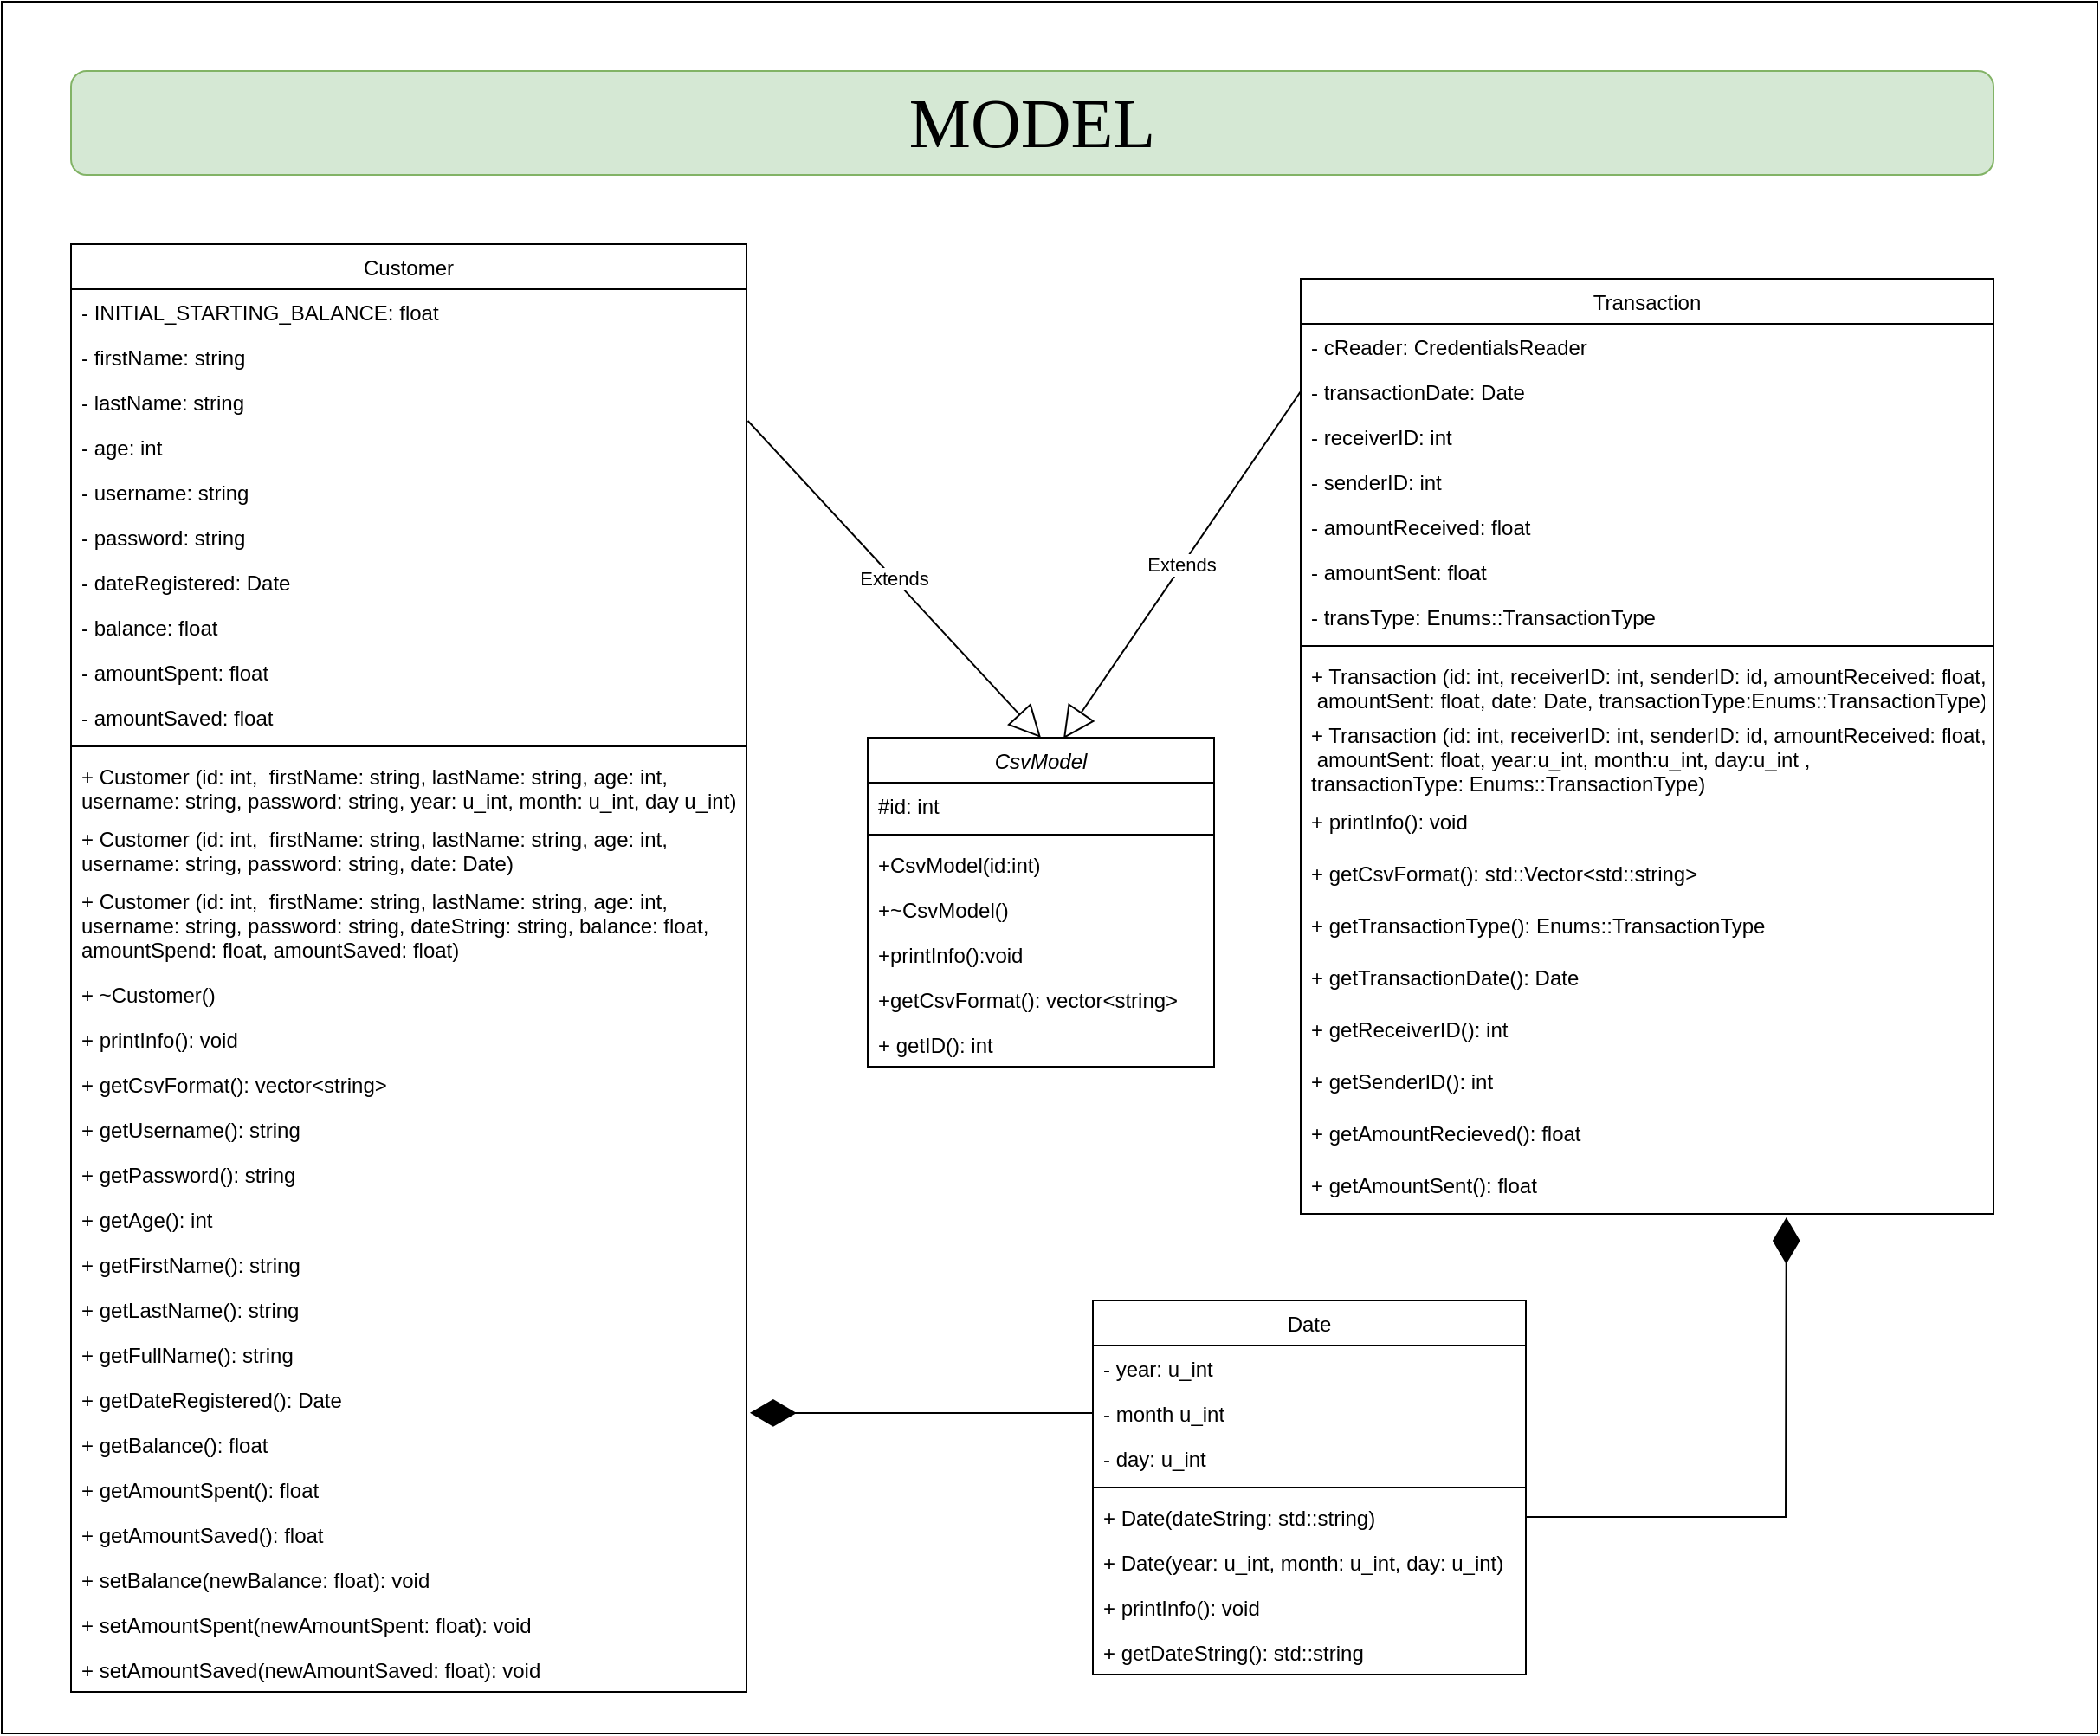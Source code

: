 <mxfile version="16.1.2" type="device" pages="5"><diagram id="C5RBs43oDa-KdzZeNtuy" name="model"><mxGraphModel dx="2370" dy="1442" grid="1" gridSize="10" guides="1" tooltips="1" connect="1" arrows="1" fold="1" page="1" pageScale="1" pageWidth="827" pageHeight="1169" math="0" shadow="0"><root><mxCell id="WIyWlLk6GJQsqaUBKTNV-0"/><mxCell id="WIyWlLk6GJQsqaUBKTNV-1" parent="WIyWlLk6GJQsqaUBKTNV-0"/><mxCell id="PyUbcWqSORk2RlmDCkhC-10" value="" style="rounded=0;whiteSpace=wrap;html=1;fontFamily=Verdana;fontSize=40;" vertex="1" parent="WIyWlLk6GJQsqaUBKTNV-1"><mxGeometry y="100" width="1210" height="1000" as="geometry"/></mxCell><mxCell id="PyUbcWqSORk2RlmDCkhC-8" value="" style="group" vertex="1" connectable="0" parent="WIyWlLk6GJQsqaUBKTNV-1"><mxGeometry x="40" y="140" width="1110" height="936" as="geometry"/></mxCell><mxCell id="zkfFHV4jXpPFQw0GAbJ--0" value="CsvModel" style="swimlane;fontStyle=2;align=center;verticalAlign=top;childLayout=stackLayout;horizontal=1;startSize=26;horizontalStack=0;resizeParent=1;resizeLast=0;collapsible=1;marginBottom=0;rounded=0;shadow=0;strokeWidth=1;" parent="PyUbcWqSORk2RlmDCkhC-8" vertex="1"><mxGeometry x="460" y="385" width="200" height="190" as="geometry"><mxRectangle x="230" y="140" width="160" height="26" as="alternateBounds"/></mxGeometry></mxCell><mxCell id="zkfFHV4jXpPFQw0GAbJ--1" value="#id: int" style="text;align=left;verticalAlign=top;spacingLeft=4;spacingRight=4;overflow=hidden;rotatable=0;points=[[0,0.5],[1,0.5]];portConstraint=eastwest;" parent="zkfFHV4jXpPFQw0GAbJ--0" vertex="1"><mxGeometry y="26" width="200" height="26" as="geometry"/></mxCell><mxCell id="zkfFHV4jXpPFQw0GAbJ--4" value="" style="line;html=1;strokeWidth=1;align=left;verticalAlign=middle;spacingTop=-1;spacingLeft=3;spacingRight=3;rotatable=0;labelPosition=right;points=[];portConstraint=eastwest;" parent="zkfFHV4jXpPFQw0GAbJ--0" vertex="1"><mxGeometry y="52" width="200" height="8" as="geometry"/></mxCell><mxCell id="zkfFHV4jXpPFQw0GAbJ--2" value="+CsvModel(id:int)" style="text;align=left;verticalAlign=top;spacingLeft=4;spacingRight=4;overflow=hidden;rotatable=0;points=[[0,0.5],[1,0.5]];portConstraint=eastwest;rounded=0;shadow=0;html=0;" parent="zkfFHV4jXpPFQw0GAbJ--0" vertex="1"><mxGeometry y="60" width="200" height="26" as="geometry"/></mxCell><mxCell id="zkfFHV4jXpPFQw0GAbJ--3" value="+~CsvModel()" style="text;align=left;verticalAlign=top;spacingLeft=4;spacingRight=4;overflow=hidden;rotatable=0;points=[[0,0.5],[1,0.5]];portConstraint=eastwest;rounded=0;shadow=0;html=0;" parent="zkfFHV4jXpPFQw0GAbJ--0" vertex="1"><mxGeometry y="86" width="200" height="26" as="geometry"/></mxCell><mxCell id="AqM8jbsBj2WHvHDUB97_-3" value="+printInfo():void" style="text;align=left;verticalAlign=top;spacingLeft=4;spacingRight=4;overflow=hidden;rotatable=0;points=[[0,0.5],[1,0.5]];portConstraint=eastwest;rounded=0;shadow=0;html=0;" parent="zkfFHV4jXpPFQw0GAbJ--0" vertex="1"><mxGeometry y="112" width="200" height="26" as="geometry"/></mxCell><mxCell id="AqM8jbsBj2WHvHDUB97_-1" value="+getCsvFormat(): vector&lt;string&gt;" style="text;align=left;verticalAlign=top;spacingLeft=4;spacingRight=4;overflow=hidden;rotatable=0;points=[[0,0.5],[1,0.5]];portConstraint=eastwest;rounded=0;shadow=0;html=0;" parent="zkfFHV4jXpPFQw0GAbJ--0" vertex="1"><mxGeometry y="138" width="200" height="26" as="geometry"/></mxCell><mxCell id="AqM8jbsBj2WHvHDUB97_-2" value="+ getID(): int" style="text;align=left;verticalAlign=top;spacingLeft=4;spacingRight=4;overflow=hidden;rotatable=0;points=[[0,0.5],[1,0.5]];portConstraint=eastwest;rounded=0;shadow=0;html=0;" parent="zkfFHV4jXpPFQw0GAbJ--0" vertex="1"><mxGeometry y="164" width="200" height="26" as="geometry"/></mxCell><mxCell id="zkfFHV4jXpPFQw0GAbJ--6" value="Customer" style="swimlane;fontStyle=0;align=center;verticalAlign=top;childLayout=stackLayout;horizontal=1;startSize=26;horizontalStack=0;resizeParent=1;resizeLast=0;collapsible=1;marginBottom=0;rounded=0;shadow=0;strokeWidth=1;" parent="PyUbcWqSORk2RlmDCkhC-8" vertex="1"><mxGeometry y="100" width="390" height="836" as="geometry"><mxRectangle x="130" y="380" width="160" height="26" as="alternateBounds"/></mxGeometry></mxCell><mxCell id="zkfFHV4jXpPFQw0GAbJ--7" value="- INITIAL_STARTING_BALANCE: float" style="text;align=left;verticalAlign=top;spacingLeft=4;spacingRight=4;overflow=hidden;rotatable=0;points=[[0,0.5],[1,0.5]];portConstraint=eastwest;" parent="zkfFHV4jXpPFQw0GAbJ--6" vertex="1"><mxGeometry y="26" width="390" height="26" as="geometry"/></mxCell><mxCell id="AqM8jbsBj2WHvHDUB97_-4" value="- firstName: string" style="text;align=left;verticalAlign=top;spacingLeft=4;spacingRight=4;overflow=hidden;rotatable=0;points=[[0,0.5],[1,0.5]];portConstraint=eastwest;rounded=0;shadow=0;html=0;" parent="zkfFHV4jXpPFQw0GAbJ--6" vertex="1"><mxGeometry y="52" width="390" height="26" as="geometry"/></mxCell><mxCell id="zkfFHV4jXpPFQw0GAbJ--8" value="- lastName: string" style="text;align=left;verticalAlign=top;spacingLeft=4;spacingRight=4;overflow=hidden;rotatable=0;points=[[0,0.5],[1,0.5]];portConstraint=eastwest;rounded=0;shadow=0;html=0;" parent="zkfFHV4jXpPFQw0GAbJ--6" vertex="1"><mxGeometry y="78" width="390" height="26" as="geometry"/></mxCell><mxCell id="AqM8jbsBj2WHvHDUB97_-5" value="- age: int" style="text;align=left;verticalAlign=top;spacingLeft=4;spacingRight=4;overflow=hidden;rotatable=0;points=[[0,0.5],[1,0.5]];portConstraint=eastwest;rounded=0;shadow=0;html=0;" parent="zkfFHV4jXpPFQw0GAbJ--6" vertex="1"><mxGeometry y="104" width="390" height="26" as="geometry"/></mxCell><mxCell id="AqM8jbsBj2WHvHDUB97_-6" value="- username: string" style="text;align=left;verticalAlign=top;spacingLeft=4;spacingRight=4;overflow=hidden;rotatable=0;points=[[0,0.5],[1,0.5]];portConstraint=eastwest;rounded=0;shadow=0;html=0;" parent="zkfFHV4jXpPFQw0GAbJ--6" vertex="1"><mxGeometry y="130" width="390" height="26" as="geometry"/></mxCell><mxCell id="AqM8jbsBj2WHvHDUB97_-7" value="- password: string" style="text;align=left;verticalAlign=top;spacingLeft=4;spacingRight=4;overflow=hidden;rotatable=0;points=[[0,0.5],[1,0.5]];portConstraint=eastwest;rounded=0;shadow=0;html=0;" parent="zkfFHV4jXpPFQw0GAbJ--6" vertex="1"><mxGeometry y="156" width="390" height="26" as="geometry"/></mxCell><mxCell id="AqM8jbsBj2WHvHDUB97_-8" value="- dateRegistered: Date" style="text;align=left;verticalAlign=top;spacingLeft=4;spacingRight=4;overflow=hidden;rotatable=0;points=[[0,0.5],[1,0.5]];portConstraint=eastwest;rounded=0;shadow=0;html=0;" parent="zkfFHV4jXpPFQw0GAbJ--6" vertex="1"><mxGeometry y="182" width="390" height="26" as="geometry"/></mxCell><mxCell id="AqM8jbsBj2WHvHDUB97_-9" value="- balance: float" style="text;align=left;verticalAlign=top;spacingLeft=4;spacingRight=4;overflow=hidden;rotatable=0;points=[[0,0.5],[1,0.5]];portConstraint=eastwest;rounded=0;shadow=0;html=0;" parent="zkfFHV4jXpPFQw0GAbJ--6" vertex="1"><mxGeometry y="208" width="390" height="26" as="geometry"/></mxCell><mxCell id="AqM8jbsBj2WHvHDUB97_-11" value="- amountSpent: float" style="text;align=left;verticalAlign=top;spacingLeft=4;spacingRight=4;overflow=hidden;rotatable=0;points=[[0,0.5],[1,0.5]];portConstraint=eastwest;rounded=0;shadow=0;html=0;" parent="zkfFHV4jXpPFQw0GAbJ--6" vertex="1"><mxGeometry y="234" width="390" height="26" as="geometry"/></mxCell><mxCell id="AqM8jbsBj2WHvHDUB97_-10" value="- amountSaved: float" style="text;align=left;verticalAlign=top;spacingLeft=4;spacingRight=4;overflow=hidden;rotatable=0;points=[[0,0.5],[1,0.5]];portConstraint=eastwest;rounded=0;shadow=0;html=0;" parent="zkfFHV4jXpPFQw0GAbJ--6" vertex="1"><mxGeometry y="260" width="390" height="26" as="geometry"/></mxCell><mxCell id="zkfFHV4jXpPFQw0GAbJ--9" value="" style="line;html=1;strokeWidth=1;align=left;verticalAlign=middle;spacingTop=-1;spacingLeft=3;spacingRight=3;rotatable=0;labelPosition=right;points=[];portConstraint=eastwest;" parent="zkfFHV4jXpPFQw0GAbJ--6" vertex="1"><mxGeometry y="286" width="390" height="8" as="geometry"/></mxCell><mxCell id="zkfFHV4jXpPFQw0GAbJ--10" value="+ Customer (id: int,  firstName: string, lastName: string, age: int, &#10;username: string, password: string, year: u_int, month: u_int, day u_int)" style="text;align=left;verticalAlign=top;spacingLeft=4;spacingRight=4;overflow=hidden;rotatable=0;points=[[0,0.5],[1,0.5]];portConstraint=eastwest;fontStyle=0" parent="zkfFHV4jXpPFQw0GAbJ--6" vertex="1"><mxGeometry y="294" width="390" height="36" as="geometry"/></mxCell><mxCell id="AqM8jbsBj2WHvHDUB97_-17" value="+ Customer (id: int,  firstName: string, lastName: string, age: int, &#10;username: string, password: string, date: Date)" style="text;align=left;verticalAlign=top;spacingLeft=4;spacingRight=4;overflow=hidden;rotatable=0;points=[[0,0.5],[1,0.5]];portConstraint=eastwest;fontStyle=0" parent="zkfFHV4jXpPFQw0GAbJ--6" vertex="1"><mxGeometry y="330" width="390" height="36" as="geometry"/></mxCell><mxCell id="AqM8jbsBj2WHvHDUB97_-18" value="+ Customer (id: int,  firstName: string, lastName: string, age: int, &#10;username: string, password: string, dateString: string, balance: float, &#10;amountSpend: float, amountSaved: float)" style="text;align=left;verticalAlign=top;spacingLeft=4;spacingRight=4;overflow=hidden;rotatable=0;points=[[0,0.5],[1,0.5]];portConstraint=eastwest;fontStyle=0" parent="zkfFHV4jXpPFQw0GAbJ--6" vertex="1"><mxGeometry y="366" width="390" height="54" as="geometry"/></mxCell><mxCell id="AqM8jbsBj2WHvHDUB97_-15" value="+ ~Customer()" style="text;align=left;verticalAlign=top;spacingLeft=4;spacingRight=4;overflow=hidden;rotatable=0;points=[[0,0.5],[1,0.5]];portConstraint=eastwest;fontStyle=0" parent="zkfFHV4jXpPFQw0GAbJ--6" vertex="1"><mxGeometry y="420" width="390" height="26" as="geometry"/></mxCell><mxCell id="AqM8jbsBj2WHvHDUB97_-19" value="+ printInfo(): void" style="text;align=left;verticalAlign=top;spacingLeft=4;spacingRight=4;overflow=hidden;rotatable=0;points=[[0,0.5],[1,0.5]];portConstraint=eastwest;fontStyle=0" parent="zkfFHV4jXpPFQw0GAbJ--6" vertex="1"><mxGeometry y="446" width="390" height="26" as="geometry"/></mxCell><mxCell id="AqM8jbsBj2WHvHDUB97_-20" value="+ getCsvFormat(): vector&lt;string&gt;" style="text;align=left;verticalAlign=top;spacingLeft=4;spacingRight=4;overflow=hidden;rotatable=0;points=[[0,0.5],[1,0.5]];portConstraint=eastwest;fontStyle=0" parent="zkfFHV4jXpPFQw0GAbJ--6" vertex="1"><mxGeometry y="472" width="390" height="26" as="geometry"/></mxCell><mxCell id="AqM8jbsBj2WHvHDUB97_-21" value="+ getUsername(): string" style="text;align=left;verticalAlign=top;spacingLeft=4;spacingRight=4;overflow=hidden;rotatable=0;points=[[0,0.5],[1,0.5]];portConstraint=eastwest;fontStyle=0" parent="zkfFHV4jXpPFQw0GAbJ--6" vertex="1"><mxGeometry y="498" width="390" height="26" as="geometry"/></mxCell><mxCell id="AqM8jbsBj2WHvHDUB97_-34" value="+ getPassword(): string" style="text;align=left;verticalAlign=top;spacingLeft=4;spacingRight=4;overflow=hidden;rotatable=0;points=[[0,0.5],[1,0.5]];portConstraint=eastwest;fontStyle=0" parent="zkfFHV4jXpPFQw0GAbJ--6" vertex="1"><mxGeometry y="524" width="390" height="26" as="geometry"/></mxCell><mxCell id="AqM8jbsBj2WHvHDUB97_-36" value="+ getAge(): int" style="text;align=left;verticalAlign=top;spacingLeft=4;spacingRight=4;overflow=hidden;rotatable=0;points=[[0,0.5],[1,0.5]];portConstraint=eastwest;fontStyle=0" parent="zkfFHV4jXpPFQw0GAbJ--6" vertex="1"><mxGeometry y="550" width="390" height="26" as="geometry"/></mxCell><mxCell id="AqM8jbsBj2WHvHDUB97_-35" value="+ getFirstName(): string" style="text;align=left;verticalAlign=top;spacingLeft=4;spacingRight=4;overflow=hidden;rotatable=0;points=[[0,0.5],[1,0.5]];portConstraint=eastwest;fontStyle=0" parent="zkfFHV4jXpPFQw0GAbJ--6" vertex="1"><mxGeometry y="576" width="390" height="26" as="geometry"/></mxCell><mxCell id="AqM8jbsBj2WHvHDUB97_-37" value="+ getLastName(): string" style="text;align=left;verticalAlign=top;spacingLeft=4;spacingRight=4;overflow=hidden;rotatable=0;points=[[0,0.5],[1,0.5]];portConstraint=eastwest;fontStyle=0" parent="zkfFHV4jXpPFQw0GAbJ--6" vertex="1"><mxGeometry y="602" width="390" height="26" as="geometry"/></mxCell><mxCell id="AqM8jbsBj2WHvHDUB97_-38" value="+ getFullName(): string" style="text;align=left;verticalAlign=top;spacingLeft=4;spacingRight=4;overflow=hidden;rotatable=0;points=[[0,0.5],[1,0.5]];portConstraint=eastwest;fontStyle=0" parent="zkfFHV4jXpPFQw0GAbJ--6" vertex="1"><mxGeometry y="628" width="390" height="26" as="geometry"/></mxCell><mxCell id="AqM8jbsBj2WHvHDUB97_-39" value="+ getDateRegistered(): Date" style="text;align=left;verticalAlign=top;spacingLeft=4;spacingRight=4;overflow=hidden;rotatable=0;points=[[0,0.5],[1,0.5]];portConstraint=eastwest;fontStyle=0" parent="zkfFHV4jXpPFQw0GAbJ--6" vertex="1"><mxGeometry y="654" width="390" height="26" as="geometry"/></mxCell><mxCell id="AqM8jbsBj2WHvHDUB97_-40" value="+ getBalance(): float" style="text;align=left;verticalAlign=top;spacingLeft=4;spacingRight=4;overflow=hidden;rotatable=0;points=[[0,0.5],[1,0.5]];portConstraint=eastwest;fontStyle=0" parent="zkfFHV4jXpPFQw0GAbJ--6" vertex="1"><mxGeometry y="680" width="390" height="26" as="geometry"/></mxCell><mxCell id="AqM8jbsBj2WHvHDUB97_-41" value="+ getAmountSpent(): float" style="text;align=left;verticalAlign=top;spacingLeft=4;spacingRight=4;overflow=hidden;rotatable=0;points=[[0,0.5],[1,0.5]];portConstraint=eastwest;fontStyle=0" parent="zkfFHV4jXpPFQw0GAbJ--6" vertex="1"><mxGeometry y="706" width="390" height="26" as="geometry"/></mxCell><mxCell id="AqM8jbsBj2WHvHDUB97_-42" value="+ getAmountSaved(): float" style="text;align=left;verticalAlign=top;spacingLeft=4;spacingRight=4;overflow=hidden;rotatable=0;points=[[0,0.5],[1,0.5]];portConstraint=eastwest;fontStyle=0" parent="zkfFHV4jXpPFQw0GAbJ--6" vertex="1"><mxGeometry y="732" width="390" height="26" as="geometry"/></mxCell><mxCell id="AqM8jbsBj2WHvHDUB97_-43" value="+ setBalance(newBalance: float): void" style="text;align=left;verticalAlign=top;spacingLeft=4;spacingRight=4;overflow=hidden;rotatable=0;points=[[0,0.5],[1,0.5]];portConstraint=eastwest;fontStyle=0" parent="zkfFHV4jXpPFQw0GAbJ--6" vertex="1"><mxGeometry y="758" width="390" height="26" as="geometry"/></mxCell><mxCell id="AqM8jbsBj2WHvHDUB97_-44" value="+ setAmountSpent(newAmountSpent: float): void" style="text;align=left;verticalAlign=top;spacingLeft=4;spacingRight=4;overflow=hidden;rotatable=0;points=[[0,0.5],[1,0.5]];portConstraint=eastwest;fontStyle=0" parent="zkfFHV4jXpPFQw0GAbJ--6" vertex="1"><mxGeometry y="784" width="390" height="26" as="geometry"/></mxCell><mxCell id="AqM8jbsBj2WHvHDUB97_-45" value="+ setAmountSaved(newAmountSaved: float): void" style="text;align=left;verticalAlign=top;spacingLeft=4;spacingRight=4;overflow=hidden;rotatable=0;points=[[0,0.5],[1,0.5]];portConstraint=eastwest;fontStyle=0" parent="zkfFHV4jXpPFQw0GAbJ--6" vertex="1"><mxGeometry y="810" width="390" height="26" as="geometry"/></mxCell><mxCell id="zkfFHV4jXpPFQw0GAbJ--13" value="Date" style="swimlane;fontStyle=0;align=center;verticalAlign=top;childLayout=stackLayout;horizontal=1;startSize=26;horizontalStack=0;resizeParent=1;resizeLast=0;collapsible=1;marginBottom=0;rounded=0;shadow=0;strokeWidth=1;" parent="PyUbcWqSORk2RlmDCkhC-8" vertex="1"><mxGeometry x="590" y="710" width="250" height="216" as="geometry"><mxRectangle x="340" y="380" width="170" height="26" as="alternateBounds"/></mxGeometry></mxCell><mxCell id="zkfFHV4jXpPFQw0GAbJ--14" value="- year: u_int" style="text;align=left;verticalAlign=top;spacingLeft=4;spacingRight=4;overflow=hidden;rotatable=0;points=[[0,0.5],[1,0.5]];portConstraint=eastwest;" parent="zkfFHV4jXpPFQw0GAbJ--13" vertex="1"><mxGeometry y="26" width="250" height="26" as="geometry"/></mxCell><mxCell id="AqM8jbsBj2WHvHDUB97_-60" value="- month u_int" style="text;align=left;verticalAlign=top;spacingLeft=4;spacingRight=4;overflow=hidden;rotatable=0;points=[[0,0.5],[1,0.5]];portConstraint=eastwest;" parent="zkfFHV4jXpPFQw0GAbJ--13" vertex="1"><mxGeometry y="52" width="250" height="26" as="geometry"/></mxCell><mxCell id="AqM8jbsBj2WHvHDUB97_-65" value="- day: u_int" style="text;align=left;verticalAlign=top;spacingLeft=4;spacingRight=4;overflow=hidden;rotatable=0;points=[[0,0.5],[1,0.5]];portConstraint=eastwest;" parent="zkfFHV4jXpPFQw0GAbJ--13" vertex="1"><mxGeometry y="78" width="250" height="26" as="geometry"/></mxCell><mxCell id="zkfFHV4jXpPFQw0GAbJ--15" value="" style="line;html=1;strokeWidth=1;align=left;verticalAlign=middle;spacingTop=-1;spacingLeft=3;spacingRight=3;rotatable=0;labelPosition=right;points=[];portConstraint=eastwest;" parent="zkfFHV4jXpPFQw0GAbJ--13" vertex="1"><mxGeometry y="104" width="250" height="8" as="geometry"/></mxCell><mxCell id="AqM8jbsBj2WHvHDUB97_-66" value="+ Date(dateString: std::string)" style="text;align=left;verticalAlign=top;spacingLeft=4;spacingRight=4;overflow=hidden;rotatable=0;points=[[0,0.5],[1,0.5]];portConstraint=eastwest;" parent="zkfFHV4jXpPFQw0GAbJ--13" vertex="1"><mxGeometry y="112" width="250" height="26" as="geometry"/></mxCell><mxCell id="AqM8jbsBj2WHvHDUB97_-67" value="+ Date(year: u_int, month: u_int, day: u_int)" style="text;align=left;verticalAlign=top;spacingLeft=4;spacingRight=4;overflow=hidden;rotatable=0;points=[[0,0.5],[1,0.5]];portConstraint=eastwest;" parent="zkfFHV4jXpPFQw0GAbJ--13" vertex="1"><mxGeometry y="138" width="250" height="26" as="geometry"/></mxCell><mxCell id="AqM8jbsBj2WHvHDUB97_-68" value="+ printInfo(): void" style="text;align=left;verticalAlign=top;spacingLeft=4;spacingRight=4;overflow=hidden;rotatable=0;points=[[0,0.5],[1,0.5]];portConstraint=eastwest;" parent="zkfFHV4jXpPFQw0GAbJ--13" vertex="1"><mxGeometry y="164" width="250" height="26" as="geometry"/></mxCell><mxCell id="AqM8jbsBj2WHvHDUB97_-69" value="+ getDateString(): std::string" style="text;align=left;verticalAlign=top;spacingLeft=4;spacingRight=4;overflow=hidden;rotatable=0;points=[[0,0.5],[1,0.5]];portConstraint=eastwest;" parent="zkfFHV4jXpPFQw0GAbJ--13" vertex="1"><mxGeometry y="190" width="250" height="26" as="geometry"/></mxCell><mxCell id="zkfFHV4jXpPFQw0GAbJ--17" value="Transaction" style="swimlane;fontStyle=0;align=center;verticalAlign=top;childLayout=stackLayout;horizontal=1;startSize=26;horizontalStack=0;resizeParent=1;resizeLast=0;collapsible=1;marginBottom=0;rounded=0;shadow=0;strokeWidth=1;" parent="PyUbcWqSORk2RlmDCkhC-8" vertex="1"><mxGeometry x="710" y="120" width="400" height="540" as="geometry"><mxRectangle x="550" y="140" width="160" height="26" as="alternateBounds"/></mxGeometry></mxCell><mxCell id="zkfFHV4jXpPFQw0GAbJ--18" value="- cReader: CredentialsReader" style="text;align=left;verticalAlign=top;spacingLeft=4;spacingRight=4;overflow=hidden;rotatable=0;points=[[0,0.5],[1,0.5]];portConstraint=eastwest;" parent="zkfFHV4jXpPFQw0GAbJ--17" vertex="1"><mxGeometry y="26" width="400" height="26" as="geometry"/></mxCell><mxCell id="zkfFHV4jXpPFQw0GAbJ--19" value="- transactionDate: Date" style="text;align=left;verticalAlign=top;spacingLeft=4;spacingRight=4;overflow=hidden;rotatable=0;points=[[0,0.5],[1,0.5]];portConstraint=eastwest;rounded=0;shadow=0;html=0;" parent="zkfFHV4jXpPFQw0GAbJ--17" vertex="1"><mxGeometry y="52" width="400" height="26" as="geometry"/></mxCell><mxCell id="zkfFHV4jXpPFQw0GAbJ--20" value="- receiverID: int" style="text;align=left;verticalAlign=top;spacingLeft=4;spacingRight=4;overflow=hidden;rotatable=0;points=[[0,0.5],[1,0.5]];portConstraint=eastwest;rounded=0;shadow=0;html=0;" parent="zkfFHV4jXpPFQw0GAbJ--17" vertex="1"><mxGeometry y="78" width="400" height="26" as="geometry"/></mxCell><mxCell id="zkfFHV4jXpPFQw0GAbJ--21" value="- senderID: int" style="text;align=left;verticalAlign=top;spacingLeft=4;spacingRight=4;overflow=hidden;rotatable=0;points=[[0,0.5],[1,0.5]];portConstraint=eastwest;rounded=0;shadow=0;html=0;" parent="zkfFHV4jXpPFQw0GAbJ--17" vertex="1"><mxGeometry y="104" width="400" height="26" as="geometry"/></mxCell><mxCell id="AqM8jbsBj2WHvHDUB97_-49" value="- amountReceived: float" style="text;align=left;verticalAlign=top;spacingLeft=4;spacingRight=4;overflow=hidden;rotatable=0;points=[[0,0.5],[1,0.5]];portConstraint=eastwest;rounded=0;shadow=0;html=0;" parent="zkfFHV4jXpPFQw0GAbJ--17" vertex="1"><mxGeometry y="130" width="400" height="26" as="geometry"/></mxCell><mxCell id="zkfFHV4jXpPFQw0GAbJ--22" value="- amountSent: float" style="text;align=left;verticalAlign=top;spacingLeft=4;spacingRight=4;overflow=hidden;rotatable=0;points=[[0,0.5],[1,0.5]];portConstraint=eastwest;rounded=0;shadow=0;html=0;" parent="zkfFHV4jXpPFQw0GAbJ--17" vertex="1"><mxGeometry y="156" width="400" height="26" as="geometry"/></mxCell><mxCell id="AqM8jbsBj2WHvHDUB97_-50" value="- transType: Enums::TransactionType&#10;" style="text;align=left;verticalAlign=top;spacingLeft=4;spacingRight=4;overflow=hidden;rotatable=0;points=[[0,0.5],[1,0.5]];portConstraint=eastwest;rounded=0;shadow=0;html=0;" parent="zkfFHV4jXpPFQw0GAbJ--17" vertex="1"><mxGeometry y="182" width="400" height="26" as="geometry"/></mxCell><mxCell id="zkfFHV4jXpPFQw0GAbJ--23" value="" style="line;html=1;strokeWidth=1;align=left;verticalAlign=middle;spacingTop=-1;spacingLeft=3;spacingRight=3;rotatable=0;labelPosition=right;points=[];portConstraint=eastwest;" parent="zkfFHV4jXpPFQw0GAbJ--17" vertex="1"><mxGeometry y="208" width="400" height="8" as="geometry"/></mxCell><mxCell id="zkfFHV4jXpPFQw0GAbJ--24" value="+ Transaction (id: int, receiverID: int, senderID: id, amountReceived: float,&#10; amountSent: float, date: Date, transactionType:Enums::TransactionType)" style="text;align=left;verticalAlign=top;spacingLeft=4;spacingRight=4;overflow=hidden;rotatable=0;points=[[0,0.5],[1,0.5]];portConstraint=eastwest;" parent="zkfFHV4jXpPFQw0GAbJ--17" vertex="1"><mxGeometry y="216" width="400" height="34" as="geometry"/></mxCell><mxCell id="zkfFHV4jXpPFQw0GAbJ--25" value="+ Transaction (id: int, receiverID: int, senderID: id, amountReceived: float,&#10; amountSent: float, year:u_int, month:u_int, day:u_int , &#10;transactionType: Enums::TransactionType)" style="text;align=left;verticalAlign=top;spacingLeft=4;spacingRight=4;overflow=hidden;rotatable=0;points=[[0,0.5],[1,0.5]];portConstraint=eastwest;" parent="zkfFHV4jXpPFQw0GAbJ--17" vertex="1"><mxGeometry y="250" width="400" height="50" as="geometry"/></mxCell><mxCell id="AqM8jbsBj2WHvHDUB97_-52" value="+ printInfo(): void" style="text;align=left;verticalAlign=top;spacingLeft=4;spacingRight=4;overflow=hidden;rotatable=0;points=[[0,0.5],[1,0.5]];portConstraint=eastwest;" parent="zkfFHV4jXpPFQw0GAbJ--17" vertex="1"><mxGeometry y="300" width="400" height="30" as="geometry"/></mxCell><mxCell id="AqM8jbsBj2WHvHDUB97_-53" value="+ getCsvFormat(): std::Vector&lt;std::string&gt;" style="text;align=left;verticalAlign=top;spacingLeft=4;spacingRight=4;overflow=hidden;rotatable=0;points=[[0,0.5],[1,0.5]];portConstraint=eastwest;" parent="zkfFHV4jXpPFQw0GAbJ--17" vertex="1"><mxGeometry y="330" width="400" height="30" as="geometry"/></mxCell><mxCell id="AqM8jbsBj2WHvHDUB97_-54" value="+ getTransactionType(): Enums::TransactionType" style="text;align=left;verticalAlign=top;spacingLeft=4;spacingRight=4;overflow=hidden;rotatable=0;points=[[0,0.5],[1,0.5]];portConstraint=eastwest;" parent="zkfFHV4jXpPFQw0GAbJ--17" vertex="1"><mxGeometry y="360" width="400" height="30" as="geometry"/></mxCell><mxCell id="AqM8jbsBj2WHvHDUB97_-55" value="+ getTransactionDate(): Date" style="text;align=left;verticalAlign=top;spacingLeft=4;spacingRight=4;overflow=hidden;rotatable=0;points=[[0,0.5],[1,0.5]];portConstraint=eastwest;" parent="zkfFHV4jXpPFQw0GAbJ--17" vertex="1"><mxGeometry y="390" width="400" height="30" as="geometry"/></mxCell><mxCell id="AqM8jbsBj2WHvHDUB97_-56" value="+ getReceiverID(): int" style="text;align=left;verticalAlign=top;spacingLeft=4;spacingRight=4;overflow=hidden;rotatable=0;points=[[0,0.5],[1,0.5]];portConstraint=eastwest;" parent="zkfFHV4jXpPFQw0GAbJ--17" vertex="1"><mxGeometry y="420" width="400" height="30" as="geometry"/></mxCell><mxCell id="AqM8jbsBj2WHvHDUB97_-57" value="+ getSenderID(): int" style="text;align=left;verticalAlign=top;spacingLeft=4;spacingRight=4;overflow=hidden;rotatable=0;points=[[0,0.5],[1,0.5]];portConstraint=eastwest;" parent="zkfFHV4jXpPFQw0GAbJ--17" vertex="1"><mxGeometry y="450" width="400" height="30" as="geometry"/></mxCell><mxCell id="AqM8jbsBj2WHvHDUB97_-59" value="+ getAmountRecieved(): float" style="text;align=left;verticalAlign=top;spacingLeft=4;spacingRight=4;overflow=hidden;rotatable=0;points=[[0,0.5],[1,0.5]];portConstraint=eastwest;" parent="zkfFHV4jXpPFQw0GAbJ--17" vertex="1"><mxGeometry y="480" width="400" height="30" as="geometry"/></mxCell><mxCell id="AqM8jbsBj2WHvHDUB97_-58" value="+ getAmountSent(): float" style="text;align=left;verticalAlign=top;spacingLeft=4;spacingRight=4;overflow=hidden;rotatable=0;points=[[0,0.5],[1,0.5]];portConstraint=eastwest;" parent="zkfFHV4jXpPFQw0GAbJ--17" vertex="1"><mxGeometry y="510" width="400" height="30" as="geometry"/></mxCell><mxCell id="PyUbcWqSORk2RlmDCkhC-2" value="Extends" style="endArrow=block;endSize=16;endFill=0;html=1;rounded=0;entryX=0.5;entryY=0;entryDx=0;entryDy=0;exitX=1.002;exitY=-0.077;exitDx=0;exitDy=0;exitPerimeter=0;" edge="1" parent="PyUbcWqSORk2RlmDCkhC-8" source="AqM8jbsBj2WHvHDUB97_-5" target="zkfFHV4jXpPFQw0GAbJ--0"><mxGeometry width="160" relative="1" as="geometry"><mxPoint x="430" y="210" as="sourcePoint"/><mxPoint x="590" y="210" as="targetPoint"/></mxGeometry></mxCell><mxCell id="PyUbcWqSORk2RlmDCkhC-3" value="Extends" style="endArrow=block;endSize=16;endFill=0;html=1;rounded=0;entryX=0.565;entryY=0.003;entryDx=0;entryDy=0;exitX=0;exitY=0.5;exitDx=0;exitDy=0;entryPerimeter=0;" edge="1" parent="PyUbcWqSORk2RlmDCkhC-8" source="zkfFHV4jXpPFQw0GAbJ--19" target="zkfFHV4jXpPFQw0GAbJ--0"><mxGeometry width="160" relative="1" as="geometry"><mxPoint x="475.39" y="159.998" as="sourcePoint"/><mxPoint x="644.61" y="343" as="targetPoint"/></mxGeometry></mxCell><mxCell id="PyUbcWqSORk2RlmDCkhC-4" value="" style="endArrow=diamondThin;endFill=1;endSize=24;html=1;rounded=0;entryX=1.005;entryY=-0.195;entryDx=0;entryDy=0;entryPerimeter=0;exitX=0;exitY=0.5;exitDx=0;exitDy=0;" edge="1" parent="PyUbcWqSORk2RlmDCkhC-8" source="AqM8jbsBj2WHvHDUB97_-60" target="AqM8jbsBj2WHvHDUB97_-40"><mxGeometry width="160" relative="1" as="geometry"><mxPoint x="410" y="790" as="sourcePoint"/><mxPoint x="570" y="790" as="targetPoint"/></mxGeometry></mxCell><mxCell id="PyUbcWqSORk2RlmDCkhC-6" value="" style="endArrow=diamondThin;endFill=1;endSize=24;html=1;rounded=0;entryX=0.701;entryY=1.067;entryDx=0;entryDy=0;entryPerimeter=0;exitX=1;exitY=0.5;exitDx=0;exitDy=0;" edge="1" parent="PyUbcWqSORk2RlmDCkhC-8" source="AqM8jbsBj2WHvHDUB97_-66" target="AqM8jbsBj2WHvHDUB97_-58"><mxGeometry width="160" relative="1" as="geometry"><mxPoint x="1160" y="890" as="sourcePoint"/><mxPoint x="1040.0" y="784.93" as="targetPoint"/><Array as="points"><mxPoint x="990" y="835"/></Array></mxGeometry></mxCell><mxCell id="PyUbcWqSORk2RlmDCkhC-7" value="&lt;font face=&quot;Verdana&quot; style=&quot;font-size: 40px&quot;&gt;MODEL&lt;/font&gt;" style="rounded=1;whiteSpace=wrap;html=1;fillColor=#d5e8d4;strokeColor=#82b366;" vertex="1" parent="PyUbcWqSORk2RlmDCkhC-8"><mxGeometry width="1110" height="60" as="geometry"/></mxCell></root></mxGraphModel></diagram><diagram id="pLoqx8dROG88qva308_6" name="view"><mxGraphModel dx="3888" dy="1331" grid="1" gridSize="10" guides="1" tooltips="1" connect="1" arrows="1" fold="1" page="1" pageScale="1" pageWidth="850" pageHeight="1100" math="0" shadow="0"><root><mxCell id="0"/><mxCell id="1" parent="0"/><mxCell id="RiLlFE0RSP-Ajt2r-4jK-5" value="" style="rounded=0;whiteSpace=wrap;html=1;fontFamily=Verdana;fontSize=40;" vertex="1" parent="1"><mxGeometry x="-1030" y="220" width="1830" height="1410" as="geometry"/></mxCell><mxCell id="RiLlFE0RSP-Ajt2r-4jK-4" value="" style="group" vertex="1" connectable="0" parent="1"><mxGeometry x="-940" y="300" width="1660" height="1280" as="geometry"/></mxCell><mxCell id="DaasLPTiy0UhGSGN-EMM-17" value="Deposit" style="swimlane;fontStyle=2;align=center;verticalAlign=top;childLayout=stackLayout;horizontal=1;startSize=26;horizontalStack=0;resizeParent=1;resizeLast=0;collapsible=1;marginBottom=0;rounded=0;shadow=0;strokeWidth=1;" parent="RiLlFE0RSP-Ajt2r-4jK-4" vertex="1"><mxGeometry x="830" width="350" height="294" as="geometry"><mxRectangle x="230" y="140" width="160" height="26" as="alternateBounds"/></mxGeometry></mxCell><mxCell id="EFLukN7_cnNmgplaIIzh-2" value="-  bankApp: BankingApp*" style="text;align=left;verticalAlign=top;spacingLeft=4;spacingRight=4;overflow=hidden;rotatable=0;points=[[0,0.5],[1,0.5]];portConstraint=eastwest;fontStyle=0" parent="DaasLPTiy0UhGSGN-EMM-17" vertex="1"><mxGeometry y="26" width="350" height="26" as="geometry"/></mxCell><mxCell id="EFLukN7_cnNmgplaIIzh-4" value="-  ui: Deposit*" style="text;align=left;verticalAlign=top;spacingLeft=4;spacingRight=4;overflow=hidden;rotatable=0;points=[[0,0.5],[1,0.5]];portConstraint=eastwest;fontStyle=0" parent="DaasLPTiy0UhGSGN-EMM-17" vertex="1"><mxGeometry y="52" width="350" height="26" as="geometry"/></mxCell><mxCell id="EFLukN7_cnNmgplaIIzh-3" value="-  transcactHandler: TransactionHandler" style="text;align=left;verticalAlign=top;spacingLeft=4;spacingRight=4;overflow=hidden;rotatable=0;points=[[0,0.5],[1,0.5]];portConstraint=eastwest;fontStyle=0" parent="DaasLPTiy0UhGSGN-EMM-17" vertex="1"><mxGeometry y="78" width="350" height="26" as="geometry"/></mxCell><mxCell id="EFLukN7_cnNmgplaIIzh-1" value="-  msgBox: QMessageBox" style="text;align=left;verticalAlign=top;spacingLeft=4;spacingRight=4;overflow=hidden;rotatable=0;points=[[0,0.5],[1,0.5]];portConstraint=eastwest;fontStyle=0" parent="DaasLPTiy0UhGSGN-EMM-17" vertex="1"><mxGeometry y="104" width="350" height="26" as="geometry"/></mxCell><mxCell id="DaasLPTiy0UhGSGN-EMM-18" value="" style="line;html=1;strokeWidth=1;align=left;verticalAlign=middle;spacingTop=-1;spacingLeft=3;spacingRight=3;rotatable=0;labelPosition=right;points=[];portConstraint=eastwest;" parent="DaasLPTiy0UhGSGN-EMM-17" vertex="1"><mxGeometry y="130" width="350" height="8" as="geometry"/></mxCell><mxCell id="EFLukN7_cnNmgplaIIzh-10" value="+ Deposit(bankApp: BankingApp*, *parent = nullptr: QWidget)" style="text;align=left;verticalAlign=top;spacingLeft=4;spacingRight=4;overflow=hidden;rotatable=0;points=[[0,0.5],[1,0.5]];portConstraint=eastwest;fontStyle=0" parent="DaasLPTiy0UhGSGN-EMM-17" vertex="1"><mxGeometry y="138" width="350" height="26" as="geometry"/></mxCell><mxCell id="EFLukN7_cnNmgplaIIzh-8" value="+ ~Deposit()" style="text;align=left;verticalAlign=top;spacingLeft=4;spacingRight=4;overflow=hidden;rotatable=0;points=[[0,0.5],[1,0.5]];portConstraint=eastwest;fontStyle=0" parent="DaasLPTiy0UhGSGN-EMM-17" vertex="1"><mxGeometry y="164" width="350" height="26" as="geometry"/></mxCell><mxCell id="EFLukN7_cnNmgplaIIzh-9" value="+ updateScreenBalance(): void" style="text;align=left;verticalAlign=top;spacingLeft=4;spacingRight=4;overflow=hidden;rotatable=0;points=[[0,0.5],[1,0.5]];portConstraint=eastwest;fontStyle=0" parent="DaasLPTiy0UhGSGN-EMM-17" vertex="1"><mxGeometry y="190" width="350" height="26" as="geometry"/></mxCell><mxCell id="EFLukN7_cnNmgplaIIzh-7" value="+ menuClicked(): void" style="text;align=left;verticalAlign=top;spacingLeft=4;spacingRight=4;overflow=hidden;rotatable=0;points=[[0,0.5],[1,0.5]];portConstraint=eastwest;fontStyle=0" parent="DaasLPTiy0UhGSGN-EMM-17" vertex="1"><mxGeometry y="216" width="350" height="26" as="geometry"/></mxCell><mxCell id="EFLukN7_cnNmgplaIIzh-5" value="- on_back_clicked(): void" style="text;align=left;verticalAlign=top;spacingLeft=4;spacingRight=4;overflow=hidden;rotatable=0;points=[[0,0.5],[1,0.5]];portConstraint=eastwest;fontStyle=0" parent="DaasLPTiy0UhGSGN-EMM-17" vertex="1"><mxGeometry y="242" width="350" height="26" as="geometry"/></mxCell><mxCell id="EFLukN7_cnNmgplaIIzh-6" value="-  on_confirmDeposit_clicked(): void" style="text;align=left;verticalAlign=top;spacingLeft=4;spacingRight=4;overflow=hidden;rotatable=0;points=[[0,0.5],[1,0.5]];portConstraint=eastwest;fontStyle=0" parent="DaasLPTiy0UhGSGN-EMM-17" vertex="1"><mxGeometry y="268" width="350" height="26" as="geometry"/></mxCell><mxCell id="5AuyZMBLdlQrOVWoPOV3-1" value="History" style="swimlane;fontStyle=2;align=center;verticalAlign=top;childLayout=stackLayout;horizontal=1;startSize=26;horizontalStack=0;resizeParent=1;resizeLast=0;collapsible=1;marginBottom=0;rounded=0;shadow=0;strokeWidth=1;" parent="RiLlFE0RSP-Ajt2r-4jK-4" vertex="1"><mxGeometry x="1310" y="160" width="350" height="320" as="geometry"><mxRectangle x="230" y="140" width="160" height="26" as="alternateBounds"/></mxGeometry></mxCell><mxCell id="5AuyZMBLdlQrOVWoPOV3-2" value="-  bankApp: BankingApp*" style="text;align=left;verticalAlign=top;spacingLeft=4;spacingRight=4;overflow=hidden;rotatable=0;points=[[0,0.5],[1,0.5]];portConstraint=eastwest;fontStyle=0" parent="5AuyZMBLdlQrOVWoPOV3-1" vertex="1"><mxGeometry y="26" width="350" height="26" as="geometry"/></mxCell><mxCell id="5AuyZMBLdlQrOVWoPOV3-3" value="-  ui: History*" style="text;align=left;verticalAlign=top;spacingLeft=4;spacingRight=4;overflow=hidden;rotatable=0;points=[[0,0.5],[1,0.5]];portConstraint=eastwest;fontStyle=0" parent="5AuyZMBLdlQrOVWoPOV3-1" vertex="1"><mxGeometry y="52" width="350" height="26" as="geometry"/></mxCell><mxCell id="5AuyZMBLdlQrOVWoPOV3-4" value="-  tHandler: TransactionReader" style="text;align=left;verticalAlign=top;spacingLeft=4;spacingRight=4;overflow=hidden;rotatable=0;points=[[0,0.5],[1,0.5]];portConstraint=eastwest;fontStyle=0" parent="5AuyZMBLdlQrOVWoPOV3-1" vertex="1"><mxGeometry y="78" width="350" height="26" as="geometry"/></mxCell><mxCell id="5AuyZMBLdlQrOVWoPOV3-14" value="-  cReader: CredentialsReader" style="text;align=left;verticalAlign=top;spacingLeft=4;spacingRight=4;overflow=hidden;rotatable=0;points=[[0,0.5],[1,0.5]];portConstraint=eastwest;fontStyle=0" parent="5AuyZMBLdlQrOVWoPOV3-1" vertex="1"><mxGeometry y="104" width="350" height="26" as="geometry"/></mxCell><mxCell id="5AuyZMBLdlQrOVWoPOV3-5" value="-  msgBox: QMessageBox" style="text;align=left;verticalAlign=top;spacingLeft=4;spacingRight=4;overflow=hidden;rotatable=0;points=[[0,0.5],[1,0.5]];portConstraint=eastwest;fontStyle=0" parent="5AuyZMBLdlQrOVWoPOV3-1" vertex="1"><mxGeometry y="130" width="350" height="26" as="geometry"/></mxCell><mxCell id="5AuyZMBLdlQrOVWoPOV3-6" value="" style="line;html=1;strokeWidth=1;align=left;verticalAlign=middle;spacingTop=-1;spacingLeft=3;spacingRight=3;rotatable=0;labelPosition=right;points=[];portConstraint=eastwest;" parent="5AuyZMBLdlQrOVWoPOV3-1" vertex="1"><mxGeometry y="156" width="350" height="8" as="geometry"/></mxCell><mxCell id="5AuyZMBLdlQrOVWoPOV3-7" value="+ History(bankApp: BankingApp*, *parent = nullptr: QWidget)" style="text;align=left;verticalAlign=top;spacingLeft=4;spacingRight=4;overflow=hidden;rotatable=0;points=[[0,0.5],[1,0.5]];portConstraint=eastwest;fontStyle=0" parent="5AuyZMBLdlQrOVWoPOV3-1" vertex="1"><mxGeometry y="164" width="350" height="26" as="geometry"/></mxCell><mxCell id="5AuyZMBLdlQrOVWoPOV3-8" value="+ ~History()" style="text;align=left;verticalAlign=top;spacingLeft=4;spacingRight=4;overflow=hidden;rotatable=0;points=[[0,0.5],[1,0.5]];portConstraint=eastwest;fontStyle=0" parent="5AuyZMBLdlQrOVWoPOV3-1" vertex="1"><mxGeometry y="190" width="350" height="26" as="geometry"/></mxCell><mxCell id="5AuyZMBLdlQrOVWoPOV3-9" value="+ updateScreenBalance(): void" style="text;align=left;verticalAlign=top;spacingLeft=4;spacingRight=4;overflow=hidden;rotatable=0;points=[[0,0.5],[1,0.5]];portConstraint=eastwest;fontStyle=0" parent="5AuyZMBLdlQrOVWoPOV3-1" vertex="1"><mxGeometry y="216" width="350" height="26" as="geometry"/></mxCell><mxCell id="5AuyZMBLdlQrOVWoPOV3-12" value="+ tableWidgetDisplay(): void" style="text;align=left;verticalAlign=top;spacingLeft=4;spacingRight=4;overflow=hidden;rotatable=0;points=[[0,0.5],[1,0.5]];portConstraint=eastwest;fontStyle=0" parent="5AuyZMBLdlQrOVWoPOV3-1" vertex="1"><mxGeometry y="242" width="350" height="26" as="geometry"/></mxCell><mxCell id="5AuyZMBLdlQrOVWoPOV3-10" value="+ menuClicked(): void" style="text;align=left;verticalAlign=top;spacingLeft=4;spacingRight=4;overflow=hidden;rotatable=0;points=[[0,0.5],[1,0.5]];portConstraint=eastwest;fontStyle=0" parent="5AuyZMBLdlQrOVWoPOV3-1" vertex="1"><mxGeometry y="268" width="350" height="26" as="geometry"/></mxCell><mxCell id="5AuyZMBLdlQrOVWoPOV3-11" value="- on_back_clicked(): void" style="text;align=left;verticalAlign=top;spacingLeft=4;spacingRight=4;overflow=hidden;rotatable=0;points=[[0,0.5],[1,0.5]];portConstraint=eastwest;fontStyle=0" parent="5AuyZMBLdlQrOVWoPOV3-1" vertex="1"><mxGeometry y="294" width="350" height="26" as="geometry"/></mxCell><mxCell id="5AuyZMBLdlQrOVWoPOV3-15" value="Leaderboard" style="swimlane;fontStyle=2;align=center;verticalAlign=top;childLayout=stackLayout;horizontal=1;startSize=26;horizontalStack=0;resizeParent=1;resizeLast=0;collapsible=1;marginBottom=0;rounded=0;shadow=0;strokeWidth=1;" parent="RiLlFE0RSP-Ajt2r-4jK-4" vertex="1"><mxGeometry x="1310" y="560" width="350" height="220" as="geometry"><mxRectangle x="230" y="140" width="160" height="26" as="alternateBounds"/></mxGeometry></mxCell><mxCell id="5AuyZMBLdlQrOVWoPOV3-16" value="-  bankApp: BankingApp*" style="text;align=left;verticalAlign=top;spacingLeft=4;spacingRight=4;overflow=hidden;rotatable=0;points=[[0,0.5],[1,0.5]];portConstraint=eastwest;fontStyle=0" parent="5AuyZMBLdlQrOVWoPOV3-15" vertex="1"><mxGeometry y="26" width="350" height="26" as="geometry"/></mxCell><mxCell id="5AuyZMBLdlQrOVWoPOV3-17" value="-  ui: Leaderboard*" style="text;align=left;verticalAlign=top;spacingLeft=4;spacingRight=4;overflow=hidden;rotatable=0;points=[[0,0.5],[1,0.5]];portConstraint=eastwest;fontStyle=0" parent="5AuyZMBLdlQrOVWoPOV3-15" vertex="1"><mxGeometry y="52" width="350" height="26" as="geometry"/></mxCell><mxCell id="5AuyZMBLdlQrOVWoPOV3-20" value="" style="line;html=1;strokeWidth=1;align=left;verticalAlign=middle;spacingTop=-1;spacingLeft=3;spacingRight=3;rotatable=0;labelPosition=right;points=[];portConstraint=eastwest;" parent="5AuyZMBLdlQrOVWoPOV3-15" vertex="1"><mxGeometry y="78" width="350" height="8" as="geometry"/></mxCell><mxCell id="5AuyZMBLdlQrOVWoPOV3-21" value="+ Leaderboard(bankApp: BankingApp*, *parent = nullptr: QWidget)" style="text;align=left;verticalAlign=top;spacingLeft=4;spacingRight=4;overflow=hidden;rotatable=0;points=[[0,0.5],[1,0.5]];portConstraint=eastwest;fontStyle=0" parent="5AuyZMBLdlQrOVWoPOV3-15" vertex="1"><mxGeometry y="86" width="350" height="26" as="geometry"/></mxCell><mxCell id="5AuyZMBLdlQrOVWoPOV3-22" value="+ ~Leaderboard()" style="text;align=left;verticalAlign=top;spacingLeft=4;spacingRight=4;overflow=hidden;rotatable=0;points=[[0,0.5],[1,0.5]];portConstraint=eastwest;fontStyle=0" parent="5AuyZMBLdlQrOVWoPOV3-15" vertex="1"><mxGeometry y="112" width="350" height="26" as="geometry"/></mxCell><mxCell id="5AuyZMBLdlQrOVWoPOV3-23" value="+ updateScreenBalance(): void" style="text;align=left;verticalAlign=top;spacingLeft=4;spacingRight=4;overflow=hidden;rotatable=0;points=[[0,0.5],[1,0.5]];portConstraint=eastwest;fontStyle=0" parent="5AuyZMBLdlQrOVWoPOV3-15" vertex="1"><mxGeometry y="138" width="350" height="26" as="geometry"/></mxCell><mxCell id="5AuyZMBLdlQrOVWoPOV3-24" value="+ menuClicked(): void" style="text;align=left;verticalAlign=top;spacingLeft=4;spacingRight=4;overflow=hidden;rotatable=0;points=[[0,0.5],[1,0.5]];portConstraint=eastwest;fontStyle=0" parent="5AuyZMBLdlQrOVWoPOV3-15" vertex="1"><mxGeometry y="164" width="350" height="26" as="geometry"/></mxCell><mxCell id="5AuyZMBLdlQrOVWoPOV3-25" value="- on_back_clicked(): void" style="text;align=left;verticalAlign=top;spacingLeft=4;spacingRight=4;overflow=hidden;rotatable=0;points=[[0,0.5],[1,0.5]];portConstraint=eastwest;fontStyle=0" parent="5AuyZMBLdlQrOVWoPOV3-15" vertex="1"><mxGeometry y="190" width="350" height="26" as="geometry"/></mxCell><mxCell id="5AuyZMBLdlQrOVWoPOV3-28" value="Login" style="swimlane;fontStyle=2;align=center;verticalAlign=top;childLayout=stackLayout;horizontal=1;startSize=26;horizontalStack=0;resizeParent=1;resizeLast=0;collapsible=1;marginBottom=0;rounded=0;shadow=0;strokeWidth=1;" parent="RiLlFE0RSP-Ajt2r-4jK-4" vertex="1"><mxGeometry x="410" y="438" width="350" height="294" as="geometry"><mxRectangle x="230" y="140" width="160" height="26" as="alternateBounds"/></mxGeometry></mxCell><mxCell id="5AuyZMBLdlQrOVWoPOV3-30" value="-  ui: Login*" style="text;align=left;verticalAlign=top;spacingLeft=4;spacingRight=4;overflow=hidden;rotatable=0;points=[[0,0.5],[1,0.5]];portConstraint=eastwest;fontStyle=0" parent="5AuyZMBLdlQrOVWoPOV3-28" vertex="1"><mxGeometry y="26" width="350" height="26" as="geometry"/></mxCell><mxCell id="5AuyZMBLdlQrOVWoPOV3-40" value="-  menu: Menu" style="text;align=left;verticalAlign=top;spacingLeft=4;spacingRight=4;overflow=hidden;rotatable=0;points=[[0,0.5],[1,0.5]];portConstraint=eastwest;fontStyle=0" parent="5AuyZMBLdlQrOVWoPOV3-28" vertex="1"><mxGeometry y="52" width="350" height="26" as="geometry"/></mxCell><mxCell id="5AuyZMBLdlQrOVWoPOV3-31" value="-  encrypt: Encrypter" style="text;align=left;verticalAlign=top;spacingLeft=4;spacingRight=4;overflow=hidden;rotatable=0;points=[[0,0.5],[1,0.5]];portConstraint=eastwest;fontStyle=0" parent="5AuyZMBLdlQrOVWoPOV3-28" vertex="1"><mxGeometry y="78" width="350" height="26" as="geometry"/></mxCell><mxCell id="5AuyZMBLdlQrOVWoPOV3-29" value="-  bankApp: BankingApp*" style="text;align=left;verticalAlign=top;spacingLeft=4;spacingRight=4;overflow=hidden;rotatable=0;points=[[0,0.5],[1,0.5]];portConstraint=eastwest;fontStyle=0" parent="5AuyZMBLdlQrOVWoPOV3-28" vertex="1"><mxGeometry y="104" width="350" height="26" as="geometry"/></mxCell><mxCell id="5AuyZMBLdlQrOVWoPOV3-33" value="" style="line;html=1;strokeWidth=1;align=left;verticalAlign=middle;spacingTop=-1;spacingLeft=3;spacingRight=3;rotatable=0;labelPosition=right;points=[];portConstraint=eastwest;" parent="5AuyZMBLdlQrOVWoPOV3-28" vertex="1"><mxGeometry y="130" width="350" height="8" as="geometry"/></mxCell><mxCell id="5AuyZMBLdlQrOVWoPOV3-34" value="+ Login(bankApp: BankingApp*, *parent = nullptr: QWidget)" style="text;align=left;verticalAlign=top;spacingLeft=4;spacingRight=4;overflow=hidden;rotatable=0;points=[[0,0.5],[1,0.5]];portConstraint=eastwest;fontStyle=0" parent="5AuyZMBLdlQrOVWoPOV3-28" vertex="1"><mxGeometry y="138" width="350" height="26" as="geometry"/></mxCell><mxCell id="5AuyZMBLdlQrOVWoPOV3-35" value="+ ~Login()" style="text;align=left;verticalAlign=top;spacingLeft=4;spacingRight=4;overflow=hidden;rotatable=0;points=[[0,0.5],[1,0.5]];portConstraint=eastwest;fontStyle=0" parent="5AuyZMBLdlQrOVWoPOV3-28" vertex="1"><mxGeometry y="164" width="350" height="26" as="geometry"/></mxCell><mxCell id="5AuyZMBLdlQrOVWoPOV3-36" value="+ *getUI(): Login" style="text;align=left;verticalAlign=top;spacingLeft=4;spacingRight=4;overflow=hidden;rotatable=0;points=[[0,0.5],[1,0.5]];portConstraint=eastwest;fontStyle=0" parent="5AuyZMBLdlQrOVWoPOV3-28" vertex="1"><mxGeometry y="190" width="350" height="26" as="geometry"/></mxCell><mxCell id="5AuyZMBLdlQrOVWoPOV3-39" value="-  on_loginButton_clicked(): void" style="text;align=left;verticalAlign=top;spacingLeft=4;spacingRight=4;overflow=hidden;rotatable=0;points=[[0,0.5],[1,0.5]];portConstraint=eastwest;fontStyle=0" parent="5AuyZMBLdlQrOVWoPOV3-28" vertex="1"><mxGeometry y="216" width="350" height="26" as="geometry"/></mxCell><mxCell id="5AuyZMBLdlQrOVWoPOV3-38" value="- on_back_clicked(): void" style="text;align=left;verticalAlign=top;spacingLeft=4;spacingRight=4;overflow=hidden;rotatable=0;points=[[0,0.5],[1,0.5]];portConstraint=eastwest;fontStyle=0" parent="5AuyZMBLdlQrOVWoPOV3-28" vertex="1"><mxGeometry y="242" width="350" height="26" as="geometry"/></mxCell><mxCell id="5AuyZMBLdlQrOVWoPOV3-37" value="+ menuClicked(): void" style="text;align=left;verticalAlign=top;spacingLeft=4;spacingRight=4;overflow=hidden;rotatable=0;points=[[0,0.5],[1,0.5]];portConstraint=eastwest;fontStyle=0" parent="5AuyZMBLdlQrOVWoPOV3-28" vertex="1"><mxGeometry y="268" width="350" height="26" as="geometry"/></mxCell><mxCell id="5AuyZMBLdlQrOVWoPOV3-41" value="Menu" style="swimlane;fontStyle=2;align=center;verticalAlign=top;childLayout=stackLayout;horizontal=1;startSize=26;horizontalStack=0;resizeParent=1;resizeLast=0;collapsible=1;marginBottom=0;rounded=0;shadow=0;strokeWidth=1;" parent="RiLlFE0RSP-Ajt2r-4jK-4" vertex="1"><mxGeometry x="840" y="400" width="350" height="450" as="geometry"><mxRectangle x="230" y="140" width="160" height="26" as="alternateBounds"/></mxGeometry></mxCell><mxCell id="5AuyZMBLdlQrOVWoPOV3-43" value="-  ui: Menu*" style="text;align=left;verticalAlign=top;spacingLeft=4;spacingRight=4;overflow=hidden;rotatable=0;points=[[0,0.5],[1,0.5]];portConstraint=eastwest;fontStyle=0" parent="5AuyZMBLdlQrOVWoPOV3-41" vertex="1"><mxGeometry y="26" width="350" height="26" as="geometry"/></mxCell><mxCell id="5AuyZMBLdlQrOVWoPOV3-42" value="-  bankApp: BankingApp*" style="text;align=left;verticalAlign=top;spacingLeft=4;spacingRight=4;overflow=hidden;rotatable=0;points=[[0,0.5],[1,0.5]];portConstraint=eastwest;fontStyle=0" parent="5AuyZMBLdlQrOVWoPOV3-41" vertex="1"><mxGeometry y="52" width="350" height="26" as="geometry"/></mxCell><mxCell id="5AuyZMBLdlQrOVWoPOV3-53" value="-  withdraw: WIthdraw" style="text;align=left;verticalAlign=top;spacingLeft=4;spacingRight=4;overflow=hidden;rotatable=0;points=[[0,0.5],[1,0.5]];portConstraint=eastwest;fontStyle=0" parent="5AuyZMBLdlQrOVWoPOV3-41" vertex="1"><mxGeometry y="78" width="350" height="26" as="geometry"/></mxCell><mxCell id="5AuyZMBLdlQrOVWoPOV3-54" value="-  deposit: Deposit" style="text;align=left;verticalAlign=top;spacingLeft=4;spacingRight=4;overflow=hidden;rotatable=0;points=[[0,0.5],[1,0.5]];portConstraint=eastwest;fontStyle=0" parent="5AuyZMBLdlQrOVWoPOV3-41" vertex="1"><mxGeometry y="104" width="350" height="26" as="geometry"/></mxCell><mxCell id="5AuyZMBLdlQrOVWoPOV3-55" value="-  transfer: Transfer" style="text;align=left;verticalAlign=top;spacingLeft=4;spacingRight=4;overflow=hidden;rotatable=0;points=[[0,0.5],[1,0.5]];portConstraint=eastwest;fontStyle=0" parent="5AuyZMBLdlQrOVWoPOV3-41" vertex="1"><mxGeometry y="130" width="350" height="26" as="geometry"/></mxCell><mxCell id="5AuyZMBLdlQrOVWoPOV3-44" value="-  history: History" style="text;align=left;verticalAlign=top;spacingLeft=4;spacingRight=4;overflow=hidden;rotatable=0;points=[[0,0.5],[1,0.5]];portConstraint=eastwest;fontStyle=0" parent="5AuyZMBLdlQrOVWoPOV3-41" vertex="1"><mxGeometry y="156" width="350" height="26" as="geometry"/></mxCell><mxCell id="5AuyZMBLdlQrOVWoPOV3-45" value="-  leaderBoard: Leaderboard" style="text;align=left;verticalAlign=top;spacingLeft=4;spacingRight=4;overflow=hidden;rotatable=0;points=[[0,0.5],[1,0.5]];portConstraint=eastwest;fontStyle=0" parent="5AuyZMBLdlQrOVWoPOV3-41" vertex="1"><mxGeometry y="182" width="350" height="26" as="geometry"/></mxCell><mxCell id="5AuyZMBLdlQrOVWoPOV3-46" value="" style="line;html=1;strokeWidth=1;align=left;verticalAlign=middle;spacingTop=-1;spacingLeft=3;spacingRight=3;rotatable=0;labelPosition=right;points=[];portConstraint=eastwest;" parent="5AuyZMBLdlQrOVWoPOV3-41" vertex="1"><mxGeometry y="208" width="350" height="8" as="geometry"/></mxCell><mxCell id="5AuyZMBLdlQrOVWoPOV3-47" value="+ Menu(bankApp: BankingApp*, *parent = nullptr: QWidget)" style="text;align=left;verticalAlign=top;spacingLeft=4;spacingRight=4;overflow=hidden;rotatable=0;points=[[0,0.5],[1,0.5]];portConstraint=eastwest;fontStyle=0" parent="5AuyZMBLdlQrOVWoPOV3-41" vertex="1"><mxGeometry y="216" width="350" height="26" as="geometry"/></mxCell><mxCell id="5AuyZMBLdlQrOVWoPOV3-48" value="+ ~Menu()" style="text;align=left;verticalAlign=top;spacingLeft=4;spacingRight=4;overflow=hidden;rotatable=0;points=[[0,0.5],[1,0.5]];portConstraint=eastwest;fontStyle=0" parent="5AuyZMBLdlQrOVWoPOV3-41" vertex="1"><mxGeometry y="242" width="350" height="26" as="geometry"/></mxCell><mxCell id="5AuyZMBLdlQrOVWoPOV3-49" value="+ updateScreenBalance(): void" style="text;align=left;verticalAlign=top;spacingLeft=4;spacingRight=4;overflow=hidden;rotatable=0;points=[[0,0.5],[1,0.5]];portConstraint=eastwest;fontStyle=0" parent="5AuyZMBLdlQrOVWoPOV3-41" vertex="1"><mxGeometry y="268" width="350" height="26" as="geometry"/></mxCell><mxCell id="5AuyZMBLdlQrOVWoPOV3-50" value="- on_withdraw_clicked(): void" style="text;align=left;verticalAlign=top;spacingLeft=4;spacingRight=4;overflow=hidden;rotatable=0;points=[[0,0.5],[1,0.5]];portConstraint=eastwest;fontStyle=0" parent="5AuyZMBLdlQrOVWoPOV3-41" vertex="1"><mxGeometry y="294" width="350" height="26" as="geometry"/></mxCell><mxCell id="5AuyZMBLdlQrOVWoPOV3-51" value="- on_deposit_clicked(): void" style="text;align=left;verticalAlign=top;spacingLeft=4;spacingRight=4;overflow=hidden;rotatable=0;points=[[0,0.5],[1,0.5]];portConstraint=eastwest;fontStyle=0" parent="5AuyZMBLdlQrOVWoPOV3-41" vertex="1"><mxGeometry y="320" width="350" height="26" as="geometry"/></mxCell><mxCell id="5AuyZMBLdlQrOVWoPOV3-52" value="-  on_transfer_clicked(): void" style="text;align=left;verticalAlign=top;spacingLeft=4;spacingRight=4;overflow=hidden;rotatable=0;points=[[0,0.5],[1,0.5]];portConstraint=eastwest;fontStyle=0" parent="5AuyZMBLdlQrOVWoPOV3-41" vertex="1"><mxGeometry y="346" width="350" height="26" as="geometry"/></mxCell><mxCell id="5AuyZMBLdlQrOVWoPOV3-56" value="-  on_transactions_clicked(): void" style="text;align=left;verticalAlign=top;spacingLeft=4;spacingRight=4;overflow=hidden;rotatable=0;points=[[0,0.5],[1,0.5]];portConstraint=eastwest;fontStyle=0" parent="5AuyZMBLdlQrOVWoPOV3-41" vertex="1"><mxGeometry y="372" width="350" height="26" as="geometry"/></mxCell><mxCell id="5AuyZMBLdlQrOVWoPOV3-57" value="-  moveMenu(): void" style="text;align=left;verticalAlign=top;spacingLeft=4;spacingRight=4;overflow=hidden;rotatable=0;points=[[0,0.5],[1,0.5]];portConstraint=eastwest;fontStyle=0" parent="5AuyZMBLdlQrOVWoPOV3-41" vertex="1"><mxGeometry y="398" width="350" height="26" as="geometry"/></mxCell><mxCell id="5AuyZMBLdlQrOVWoPOV3-58" value="-  on_leaderboard_clicked(): void" style="text;align=left;verticalAlign=top;spacingLeft=4;spacingRight=4;overflow=hidden;rotatable=0;points=[[0,0.5],[1,0.5]];portConstraint=eastwest;fontStyle=0" parent="5AuyZMBLdlQrOVWoPOV3-41" vertex="1"><mxGeometry y="424" width="350" height="26" as="geometry"/></mxCell><mxCell id="5AuyZMBLdlQrOVWoPOV3-59" value="RegisterAcc" style="swimlane;fontStyle=2;align=center;verticalAlign=top;childLayout=stackLayout;horizontal=1;startSize=26;horizontalStack=0;resizeParent=1;resizeLast=0;collapsible=1;marginBottom=0;rounded=0;shadow=0;strokeWidth=1;" parent="RiLlFE0RSP-Ajt2r-4jK-4" vertex="1"><mxGeometry y="700" width="350" height="242" as="geometry"><mxRectangle x="230" y="140" width="160" height="26" as="alternateBounds"/></mxGeometry></mxCell><mxCell id="5AuyZMBLdlQrOVWoPOV3-60" value="-  bankApp: BankingApp*" style="text;align=left;verticalAlign=top;spacingLeft=4;spacingRight=4;overflow=hidden;rotatable=0;points=[[0,0.5],[1,0.5]];portConstraint=eastwest;fontStyle=0" parent="5AuyZMBLdlQrOVWoPOV3-59" vertex="1"><mxGeometry y="26" width="350" height="26" as="geometry"/></mxCell><mxCell id="5AuyZMBLdlQrOVWoPOV3-61" value="-  ui: RegisterAcc*" style="text;align=left;verticalAlign=top;spacingLeft=4;spacingRight=4;overflow=hidden;rotatable=0;points=[[0,0.5],[1,0.5]];portConstraint=eastwest;fontStyle=0" parent="5AuyZMBLdlQrOVWoPOV3-59" vertex="1"><mxGeometry y="52" width="350" height="26" as="geometry"/></mxCell><mxCell id="5AuyZMBLdlQrOVWoPOV3-62" value="-  checkFlag: bool" style="text;align=left;verticalAlign=top;spacingLeft=4;spacingRight=4;overflow=hidden;rotatable=0;points=[[0,0.5],[1,0.5]];portConstraint=eastwest;fontStyle=0" parent="5AuyZMBLdlQrOVWoPOV3-59" vertex="1"><mxGeometry y="78" width="350" height="26" as="geometry"/></mxCell><mxCell id="5AuyZMBLdlQrOVWoPOV3-64" value="" style="line;html=1;strokeWidth=1;align=left;verticalAlign=middle;spacingTop=-1;spacingLeft=3;spacingRight=3;rotatable=0;labelPosition=right;points=[];portConstraint=eastwest;" parent="5AuyZMBLdlQrOVWoPOV3-59" vertex="1"><mxGeometry y="104" width="350" height="8" as="geometry"/></mxCell><mxCell id="5AuyZMBLdlQrOVWoPOV3-65" value="+ RegisterAcc(bankApp: BankingApp*, *parent = nullptr: QWidget)" style="text;align=left;verticalAlign=top;spacingLeft=4;spacingRight=4;overflow=hidden;rotatable=0;points=[[0,0.5],[1,0.5]];portConstraint=eastwest;fontStyle=0" parent="5AuyZMBLdlQrOVWoPOV3-59" vertex="1"><mxGeometry y="112" width="350" height="26" as="geometry"/></mxCell><mxCell id="5AuyZMBLdlQrOVWoPOV3-66" value="+ ~RegisterAcc()" style="text;align=left;verticalAlign=top;spacingLeft=4;spacingRight=4;overflow=hidden;rotatable=0;points=[[0,0.5],[1,0.5]];portConstraint=eastwest;fontStyle=0" parent="5AuyZMBLdlQrOVWoPOV3-59" vertex="1"><mxGeometry y="138" width="350" height="26" as="geometry"/></mxCell><mxCell id="5AuyZMBLdlQrOVWoPOV3-68" value="+ menuClicked(): void" style="text;align=left;verticalAlign=top;spacingLeft=4;spacingRight=4;overflow=hidden;rotatable=0;points=[[0,0.5],[1,0.5]];portConstraint=eastwest;fontStyle=0" parent="5AuyZMBLdlQrOVWoPOV3-59" vertex="1"><mxGeometry y="164" width="350" height="26" as="geometry"/></mxCell><mxCell id="5AuyZMBLdlQrOVWoPOV3-69" value="- on_back_clicked(): void" style="text;align=left;verticalAlign=top;spacingLeft=4;spacingRight=4;overflow=hidden;rotatable=0;points=[[0,0.5],[1,0.5]];portConstraint=eastwest;fontStyle=0" parent="5AuyZMBLdlQrOVWoPOV3-59" vertex="1"><mxGeometry y="190" width="350" height="26" as="geometry"/></mxCell><mxCell id="5AuyZMBLdlQrOVWoPOV3-70" value="-  on_pushButton_3_clicked(): void" style="text;align=left;verticalAlign=top;spacingLeft=4;spacingRight=4;overflow=hidden;rotatable=0;points=[[0,0.5],[1,0.5]];portConstraint=eastwest;fontStyle=0" parent="5AuyZMBLdlQrOVWoPOV3-59" vertex="1"><mxGeometry y="216" width="350" height="26" as="geometry"/></mxCell><mxCell id="5AuyZMBLdlQrOVWoPOV3-71" value="Title" style="swimlane;fontStyle=2;align=center;verticalAlign=top;childLayout=stackLayout;horizontal=1;startSize=26;horizontalStack=0;resizeParent=1;resizeLast=0;collapsible=1;marginBottom=0;rounded=0;shadow=0;strokeWidth=1;" parent="RiLlFE0RSP-Ajt2r-4jK-4" vertex="1"><mxGeometry y="350" width="350" height="270" as="geometry"><mxRectangle x="230" y="140" width="160" height="26" as="alternateBounds"/></mxGeometry></mxCell><mxCell id="5AuyZMBLdlQrOVWoPOV3-72" value="-  bankApp: BankingApp*" style="text;align=left;verticalAlign=top;spacingLeft=4;spacingRight=4;overflow=hidden;rotatable=0;points=[[0,0.5],[1,0.5]];portConstraint=eastwest;fontStyle=0" parent="5AuyZMBLdlQrOVWoPOV3-71" vertex="1"><mxGeometry y="26" width="350" height="26" as="geometry"/></mxCell><mxCell id="5AuyZMBLdlQrOVWoPOV3-73" value="-  ui: Title*" style="text;align=left;verticalAlign=top;spacingLeft=4;spacingRight=4;overflow=hidden;rotatable=0;points=[[0,0.5],[1,0.5]];portConstraint=eastwest;fontStyle=0" parent="5AuyZMBLdlQrOVWoPOV3-71" vertex="1"><mxGeometry y="52" width="350" height="26" as="geometry"/></mxCell><mxCell id="5AuyZMBLdlQrOVWoPOV3-74" value="-  reg: RegisterAcc" style="text;align=left;verticalAlign=top;spacingLeft=4;spacingRight=4;overflow=hidden;rotatable=0;points=[[0,0.5],[1,0.5]];portConstraint=eastwest;fontStyle=0" parent="5AuyZMBLdlQrOVWoPOV3-71" vertex="1"><mxGeometry y="78" width="350" height="26" as="geometry"/></mxCell><mxCell id="5AuyZMBLdlQrOVWoPOV3-75" value="-  login: Login" style="text;align=left;verticalAlign=top;spacingLeft=4;spacingRight=4;overflow=hidden;rotatable=0;points=[[0,0.5],[1,0.5]];portConstraint=eastwest;fontStyle=0" parent="5AuyZMBLdlQrOVWoPOV3-71" vertex="1"><mxGeometry y="104" width="350" height="26" as="geometry"/></mxCell><mxCell id="5AuyZMBLdlQrOVWoPOV3-76" value="" style="line;html=1;strokeWidth=1;align=left;verticalAlign=middle;spacingTop=-1;spacingLeft=3;spacingRight=3;rotatable=0;labelPosition=right;points=[];portConstraint=eastwest;" parent="5AuyZMBLdlQrOVWoPOV3-71" vertex="1"><mxGeometry y="130" width="350" height="8" as="geometry"/></mxCell><mxCell id="5AuyZMBLdlQrOVWoPOV3-77" value="+ Title(bankApp: BankingApp*, *parent = nullptr: QWidget)" style="text;align=left;verticalAlign=top;spacingLeft=4;spacingRight=4;overflow=hidden;rotatable=0;points=[[0,0.5],[1,0.5]];portConstraint=eastwest;fontStyle=0" parent="5AuyZMBLdlQrOVWoPOV3-71" vertex="1"><mxGeometry y="138" width="350" height="26" as="geometry"/></mxCell><mxCell id="5AuyZMBLdlQrOVWoPOV3-78" value="+ ~Title()" style="text;align=left;verticalAlign=top;spacingLeft=4;spacingRight=4;overflow=hidden;rotatable=0;points=[[0,0.5],[1,0.5]];portConstraint=eastwest;fontStyle=0" parent="5AuyZMBLdlQrOVWoPOV3-71" vertex="1"><mxGeometry y="164" width="350" height="26" as="geometry"/></mxCell><mxCell id="5AuyZMBLdlQrOVWoPOV3-80" value="- on_createAcc_clicked(): void" style="text;align=left;verticalAlign=top;spacingLeft=4;spacingRight=4;overflow=hidden;rotatable=0;points=[[0,0.5],[1,0.5]];portConstraint=eastwest;fontStyle=0" parent="5AuyZMBLdlQrOVWoPOV3-71" vertex="1"><mxGeometry y="190" width="350" height="26" as="geometry"/></mxCell><mxCell id="5AuyZMBLdlQrOVWoPOV3-81" value="- on_login_clicked(): void" style="text;align=left;verticalAlign=top;spacingLeft=4;spacingRight=4;overflow=hidden;rotatable=0;points=[[0,0.5],[1,0.5]];portConstraint=eastwest;fontStyle=0" parent="5AuyZMBLdlQrOVWoPOV3-71" vertex="1"><mxGeometry y="216" width="350" height="26" as="geometry"/></mxCell><mxCell id="5AuyZMBLdlQrOVWoPOV3-82" value="-  moveMenu(): void" style="text;align=left;verticalAlign=top;spacingLeft=4;spacingRight=4;overflow=hidden;rotatable=0;points=[[0,0.5],[1,0.5]];portConstraint=eastwest;fontStyle=0" parent="5AuyZMBLdlQrOVWoPOV3-71" vertex="1"><mxGeometry y="242" width="350" height="26" as="geometry"/></mxCell><mxCell id="5AuyZMBLdlQrOVWoPOV3-83" value="Transfer" style="swimlane;fontStyle=2;align=center;verticalAlign=top;childLayout=stackLayout;horizontal=1;startSize=26;horizontalStack=0;resizeParent=1;resizeLast=0;collapsible=1;marginBottom=0;rounded=0;shadow=0;strokeWidth=1;" parent="RiLlFE0RSP-Ajt2r-4jK-4" vertex="1"><mxGeometry x="1200" y="920" width="350" height="320" as="geometry"><mxRectangle x="230" y="140" width="160" height="26" as="alternateBounds"/></mxGeometry></mxCell><mxCell id="5AuyZMBLdlQrOVWoPOV3-85" value="-  ui: Transfer*" style="text;align=left;verticalAlign=top;spacingLeft=4;spacingRight=4;overflow=hidden;rotatable=0;points=[[0,0.5],[1,0.5]];portConstraint=eastwest;fontStyle=0" parent="5AuyZMBLdlQrOVWoPOV3-83" vertex="1"><mxGeometry y="26" width="350" height="26" as="geometry"/></mxCell><mxCell id="5AuyZMBLdlQrOVWoPOV3-84" value="-  bankApp: BankingApp*" style="text;align=left;verticalAlign=top;spacingLeft=4;spacingRight=4;overflow=hidden;rotatable=0;points=[[0,0.5],[1,0.5]];portConstraint=eastwest;fontStyle=0" parent="5AuyZMBLdlQrOVWoPOV3-83" vertex="1"><mxGeometry y="52" width="350" height="26" as="geometry"/></mxCell><mxCell id="5AuyZMBLdlQrOVWoPOV3-87" value="-  msgBox: QMessageBox" style="text;align=left;verticalAlign=top;spacingLeft=4;spacingRight=4;overflow=hidden;rotatable=0;points=[[0,0.5],[1,0.5]];portConstraint=eastwest;fontStyle=0" parent="5AuyZMBLdlQrOVWoPOV3-83" vertex="1"><mxGeometry y="78" width="350" height="26" as="geometry"/></mxCell><mxCell id="5AuyZMBLdlQrOVWoPOV3-86" value="-  transcactHandler: TransactionHandler" style="text;align=left;verticalAlign=top;spacingLeft=4;spacingRight=4;overflow=hidden;rotatable=0;points=[[0,0.5],[1,0.5]];portConstraint=eastwest;fontStyle=0" parent="5AuyZMBLdlQrOVWoPOV3-83" vertex="1"><mxGeometry y="104" width="350" height="26" as="geometry"/></mxCell><mxCell id="5AuyZMBLdlQrOVWoPOV3-95" value="-  cReader: CredentialsReader" style="text;align=left;verticalAlign=top;spacingLeft=4;spacingRight=4;overflow=hidden;rotatable=0;points=[[0,0.5],[1,0.5]];portConstraint=eastwest;fontStyle=0" parent="5AuyZMBLdlQrOVWoPOV3-83" vertex="1"><mxGeometry y="130" width="350" height="26" as="geometry"/></mxCell><mxCell id="5AuyZMBLdlQrOVWoPOV3-88" value="" style="line;html=1;strokeWidth=1;align=left;verticalAlign=middle;spacingTop=-1;spacingLeft=3;spacingRight=3;rotatable=0;labelPosition=right;points=[];portConstraint=eastwest;" parent="5AuyZMBLdlQrOVWoPOV3-83" vertex="1"><mxGeometry y="156" width="350" height="8" as="geometry"/></mxCell><mxCell id="5AuyZMBLdlQrOVWoPOV3-89" value="+ Transfer(bankApp: BankingApp*, *parent = nullptr: QWidget)" style="text;align=left;verticalAlign=top;spacingLeft=4;spacingRight=4;overflow=hidden;rotatable=0;points=[[0,0.5],[1,0.5]];portConstraint=eastwest;fontStyle=0" parent="5AuyZMBLdlQrOVWoPOV3-83" vertex="1"><mxGeometry y="164" width="350" height="26" as="geometry"/></mxCell><mxCell id="5AuyZMBLdlQrOVWoPOV3-90" value="+ ~Transfer()" style="text;align=left;verticalAlign=top;spacingLeft=4;spacingRight=4;overflow=hidden;rotatable=0;points=[[0,0.5],[1,0.5]];portConstraint=eastwest;fontStyle=0" parent="5AuyZMBLdlQrOVWoPOV3-83" vertex="1"><mxGeometry y="190" width="350" height="26" as="geometry"/></mxCell><mxCell id="5AuyZMBLdlQrOVWoPOV3-91" value="+ updateScreenBalance(): void" style="text;align=left;verticalAlign=top;spacingLeft=4;spacingRight=4;overflow=hidden;rotatable=0;points=[[0,0.5],[1,0.5]];portConstraint=eastwest;fontStyle=0" parent="5AuyZMBLdlQrOVWoPOV3-83" vertex="1"><mxGeometry y="216" width="350" height="26" as="geometry"/></mxCell><mxCell id="5AuyZMBLdlQrOVWoPOV3-96" value="+ menuClicked(): void" style="text;align=left;verticalAlign=top;spacingLeft=4;spacingRight=4;overflow=hidden;rotatable=0;points=[[0,0.5],[1,0.5]];portConstraint=eastwest;fontStyle=0" parent="5AuyZMBLdlQrOVWoPOV3-83" vertex="1"><mxGeometry y="242" width="350" height="26" as="geometry"/></mxCell><mxCell id="5AuyZMBLdlQrOVWoPOV3-93" value="- on_back_clicked(): void" style="text;align=left;verticalAlign=top;spacingLeft=4;spacingRight=4;overflow=hidden;rotatable=0;points=[[0,0.5],[1,0.5]];portConstraint=eastwest;fontStyle=0" parent="5AuyZMBLdlQrOVWoPOV3-83" vertex="1"><mxGeometry y="268" width="350" height="26" as="geometry"/></mxCell><mxCell id="5AuyZMBLdlQrOVWoPOV3-94" value="- on_cfmTransfer_clicked(): void" style="text;align=left;verticalAlign=top;spacingLeft=4;spacingRight=4;overflow=hidden;rotatable=0;points=[[0,0.5],[1,0.5]];portConstraint=eastwest;fontStyle=0" parent="5AuyZMBLdlQrOVWoPOV3-83" vertex="1"><mxGeometry y="294" width="350" height="26" as="geometry"/></mxCell><mxCell id="5AuyZMBLdlQrOVWoPOV3-97" value="Withdraw" style="swimlane;fontStyle=2;align=center;verticalAlign=top;childLayout=stackLayout;horizontal=1;startSize=26;horizontalStack=0;resizeParent=1;resizeLast=0;collapsible=1;marginBottom=0;rounded=0;shadow=0;strokeWidth=1;" parent="RiLlFE0RSP-Ajt2r-4jK-4" vertex="1"><mxGeometry x="730" y="960" width="350" height="320" as="geometry"><mxRectangle x="230" y="140" width="160" height="26" as="alternateBounds"/></mxGeometry></mxCell><mxCell id="5AuyZMBLdlQrOVWoPOV3-98" value="-  *ui: Withdraw" style="text;align=left;verticalAlign=top;spacingLeft=4;spacingRight=4;overflow=hidden;rotatable=0;points=[[0,0.5],[1,0.5]];portConstraint=eastwest;fontStyle=0" parent="5AuyZMBLdlQrOVWoPOV3-97" vertex="1"><mxGeometry y="26" width="350" height="26" as="geometry"/></mxCell><mxCell id="5AuyZMBLdlQrOVWoPOV3-99" value="-  *bankApp: BankingApp" style="text;align=left;verticalAlign=top;spacingLeft=4;spacingRight=4;overflow=hidden;rotatable=0;points=[[0,0.5],[1,0.5]];portConstraint=eastwest;fontStyle=0" parent="5AuyZMBLdlQrOVWoPOV3-97" vertex="1"><mxGeometry y="52" width="350" height="26" as="geometry"/></mxCell><mxCell id="5AuyZMBLdlQrOVWoPOV3-101" value="-  transcactHandler: TransactionHandler" style="text;align=left;verticalAlign=top;spacingLeft=4;spacingRight=4;overflow=hidden;rotatable=0;points=[[0,0.5],[1,0.5]];portConstraint=eastwest;fontStyle=0" parent="5AuyZMBLdlQrOVWoPOV3-97" vertex="1"><mxGeometry y="78" width="350" height="26" as="geometry"/></mxCell><mxCell id="5AuyZMBLdlQrOVWoPOV3-100" value="-  msgBox: QMessageBox" style="text;align=left;verticalAlign=top;spacingLeft=4;spacingRight=4;overflow=hidden;rotatable=0;points=[[0,0.5],[1,0.5]];portConstraint=eastwest;fontStyle=0" parent="5AuyZMBLdlQrOVWoPOV3-97" vertex="1"><mxGeometry y="104" width="350" height="26" as="geometry"/></mxCell><mxCell id="5AuyZMBLdlQrOVWoPOV3-103" value="" style="line;html=1;strokeWidth=1;align=left;verticalAlign=middle;spacingTop=-1;spacingLeft=3;spacingRight=3;rotatable=0;labelPosition=right;points=[];portConstraint=eastwest;" parent="5AuyZMBLdlQrOVWoPOV3-97" vertex="1"><mxGeometry y="130" width="350" height="8" as="geometry"/></mxCell><mxCell id="5AuyZMBLdlQrOVWoPOV3-104" value="+ Withdraw(*bankApp: BankingApp, *parent = nullptr: QWidget)" style="text;align=left;verticalAlign=top;spacingLeft=4;spacingRight=4;overflow=hidden;rotatable=0;points=[[0,0.5],[1,0.5]];portConstraint=eastwest;fontStyle=0" parent="5AuyZMBLdlQrOVWoPOV3-97" vertex="1"><mxGeometry y="138" width="350" height="26" as="geometry"/></mxCell><mxCell id="5AuyZMBLdlQrOVWoPOV3-105" value="+ ~Withdraw()" style="text;align=left;verticalAlign=top;spacingLeft=4;spacingRight=4;overflow=hidden;rotatable=0;points=[[0,0.5],[1,0.5]];portConstraint=eastwest;fontStyle=0" parent="5AuyZMBLdlQrOVWoPOV3-97" vertex="1"><mxGeometry y="164" width="350" height="26" as="geometry"/></mxCell><mxCell id="5AuyZMBLdlQrOVWoPOV3-106" value="+ updateScreenBalance(): void" style="text;align=left;verticalAlign=top;spacingLeft=4;spacingRight=4;overflow=hidden;rotatable=0;points=[[0,0.5],[1,0.5]];portConstraint=eastwest;fontStyle=0" parent="5AuyZMBLdlQrOVWoPOV3-97" vertex="1"><mxGeometry y="190" width="350" height="26" as="geometry"/></mxCell><mxCell id="5AuyZMBLdlQrOVWoPOV3-107" value="+ menuClicked(): void" style="text;align=left;verticalAlign=top;spacingLeft=4;spacingRight=4;overflow=hidden;rotatable=0;points=[[0,0.5],[1,0.5]];portConstraint=eastwest;fontStyle=0" parent="5AuyZMBLdlQrOVWoPOV3-97" vertex="1"><mxGeometry y="216" width="350" height="26" as="geometry"/></mxCell><mxCell id="5AuyZMBLdlQrOVWoPOV3-108" value="- on_back_clicked(): void" style="text;align=left;verticalAlign=top;spacingLeft=4;spacingRight=4;overflow=hidden;rotatable=0;points=[[0,0.5],[1,0.5]];portConstraint=eastwest;fontStyle=0" parent="5AuyZMBLdlQrOVWoPOV3-97" vertex="1"><mxGeometry y="242" width="350" height="26" as="geometry"/></mxCell><mxCell id="5AuyZMBLdlQrOVWoPOV3-109" value="- on_cfmWithdraw_clicked(): void" style="text;align=left;verticalAlign=top;spacingLeft=4;spacingRight=4;overflow=hidden;rotatable=0;points=[[0,0.5],[1,0.5]];portConstraint=eastwest;fontStyle=0" parent="5AuyZMBLdlQrOVWoPOV3-97" vertex="1"><mxGeometry y="268" width="350" height="26" as="geometry"/></mxCell><mxCell id="bL-z6hPw6zFsjfwaXzJe-3" value="" style="endArrow=diamondThin;endFill=1;endSize=24;html=1;rounded=0;fontFamily=Verdana;fontSize=40;exitX=0.5;exitY=0;exitDx=0;exitDy=0;" edge="1" parent="RiLlFE0RSP-Ajt2r-4jK-4" source="5AuyZMBLdlQrOVWoPOV3-59" target="5AuyZMBLdlQrOVWoPOV3-82"><mxGeometry width="160" relative="1" as="geometry"><mxPoint x="100" y="760" as="sourcePoint"/><mxPoint x="260" y="760" as="targetPoint"/></mxGeometry></mxCell><mxCell id="bL-z6hPw6zFsjfwaXzJe-4" value="" style="endArrow=diamondThin;endFill=1;endSize=24;html=1;rounded=0;fontFamily=Verdana;fontSize=40;entryX=1;entryY=0.5;entryDx=0;entryDy=0;" edge="1" parent="RiLlFE0RSP-Ajt2r-4jK-4" target="5AuyZMBLdlQrOVWoPOV3-75"><mxGeometry width="160" relative="1" as="geometry"><mxPoint x="410" y="567" as="sourcePoint"/><mxPoint x="530" y="790" as="targetPoint"/></mxGeometry></mxCell><mxCell id="bL-z6hPw6zFsjfwaXzJe-5" value="" style="endArrow=diamondThin;endFill=1;endSize=24;html=1;rounded=0;fontFamily=Verdana;fontSize=40;exitX=0;exitY=0.5;exitDx=0;exitDy=0;" edge="1" parent="RiLlFE0RSP-Ajt2r-4jK-4" source="5AuyZMBLdlQrOVWoPOV3-44" target="5AuyZMBLdlQrOVWoPOV3-33"><mxGeometry width="160" relative="1" as="geometry"><mxPoint x="850" y="570" as="sourcePoint"/><mxPoint x="780" y="570" as="targetPoint"/></mxGeometry></mxCell><mxCell id="bL-z6hPw6zFsjfwaXzJe-6" value="" style="endArrow=diamondThin;endFill=1;endSize=24;html=1;rounded=0;fontFamily=Verdana;fontSize=40;exitX=0.5;exitY=0;exitDx=0;exitDy=0;" edge="1" parent="RiLlFE0RSP-Ajt2r-4jK-4" source="5AuyZMBLdlQrOVWoPOV3-97" target="5AuyZMBLdlQrOVWoPOV3-58"><mxGeometry width="160" relative="1" as="geometry"><mxPoint x="930" y="910.0" as="sourcePoint"/><mxPoint x="850" y="910.941" as="targetPoint"/></mxGeometry></mxCell><mxCell id="bL-z6hPw6zFsjfwaXzJe-7" value="" style="endArrow=diamondThin;endFill=1;endSize=24;html=1;rounded=0;fontFamily=Verdana;fontSize=40;exitX=0.474;exitY=-0.003;exitDx=0;exitDy=0;entryX=0.995;entryY=-0.144;entryDx=0;entryDy=0;entryPerimeter=0;exitPerimeter=0;" edge="1" parent="RiLlFE0RSP-Ajt2r-4jK-4" source="5AuyZMBLdlQrOVWoPOV3-83" target="5AuyZMBLdlQrOVWoPOV3-58"><mxGeometry width="160" relative="1" as="geometry"><mxPoint x="1420" y="880.0" as="sourcePoint"/><mxPoint x="1340" y="880.941" as="targetPoint"/></mxGeometry></mxCell><mxCell id="bL-z6hPw6zFsjfwaXzJe-8" value="" style="endArrow=diamondThin;endFill=1;endSize=24;html=1;rounded=0;fontFamily=Verdana;fontSize=40;exitX=0;exitY=0.5;exitDx=0;exitDy=0;entryX=1;entryY=0.5;entryDx=0;entryDy=0;" edge="1" parent="RiLlFE0RSP-Ajt2r-4jK-4" source="5AuyZMBLdlQrOVWoPOV3-22" target="5AuyZMBLdlQrOVWoPOV3-49"><mxGeometry width="160" relative="1" as="geometry"><mxPoint x="1290" y="680.0" as="sourcePoint"/><mxPoint x="1210" y="680.941" as="targetPoint"/></mxGeometry></mxCell><mxCell id="bL-z6hPw6zFsjfwaXzJe-10" value="" style="endArrow=diamondThin;endFill=1;endSize=24;html=1;rounded=0;fontFamily=Verdana;fontSize=40;exitX=0.006;exitY=-0.019;exitDx=0;exitDy=0;entryX=0.995;entryY=-0.019;entryDx=0;entryDy=0;entryPerimeter=0;exitPerimeter=0;" edge="1" parent="RiLlFE0RSP-Ajt2r-4jK-4" source="5AuyZMBLdlQrOVWoPOV3-12" target="5AuyZMBLdlQrOVWoPOV3-42"><mxGeometry width="160" relative="1" as="geometry"><mxPoint x="1330" y="434" as="sourcePoint"/><mxPoint x="1210" y="430" as="targetPoint"/></mxGeometry></mxCell><mxCell id="bL-z6hPw6zFsjfwaXzJe-11" value="" style="endArrow=diamondThin;endFill=1;endSize=24;html=1;rounded=0;fontFamily=Verdana;fontSize=40;exitX=0.524;exitY=1.144;exitDx=0;exitDy=0;entryX=0.5;entryY=0;entryDx=0;entryDy=0;exitPerimeter=0;" edge="1" parent="RiLlFE0RSP-Ajt2r-4jK-4" source="EFLukN7_cnNmgplaIIzh-6" target="5AuyZMBLdlQrOVWoPOV3-41"><mxGeometry width="160" relative="1" as="geometry"><mxPoint x="1066.93" y="319.996" as="sourcePoint"/><mxPoint x="943.08" y="369.996" as="targetPoint"/></mxGeometry></mxCell><mxCell id="RiLlFE0RSP-Ajt2r-4jK-1" value="&lt;font face=&quot;Verdana&quot; style=&quot;font-size: 40px&quot;&gt;VIEW&lt;/font&gt;" style="rounded=1;whiteSpace=wrap;html=1;fillColor=#f8cecc;strokeColor=#b85450;" vertex="1" parent="RiLlFE0RSP-Ajt2r-4jK-4"><mxGeometry y="110" width="775" height="100" as="geometry"/></mxCell></root></mxGraphModel></diagram><diagram id="LaBM3yS8cWxp5hH22mVj" name="controller"><mxGraphModel dx="2881" dy="2336" grid="1" gridSize="10" guides="1" tooltips="1" connect="1" arrows="1" fold="1" page="1" pageScale="1" pageWidth="850" pageHeight="1100" math="0" shadow="0"><root><mxCell id="0"/><mxCell id="1" parent="0"/><mxCell id="E0vl0BDpvXzqiKT7iyL7-3" value="" style="rounded=0;whiteSpace=wrap;html=1;fontFamily=Verdana;fontSize=12;" vertex="1" parent="1"><mxGeometry x="-660" y="-180" width="1480" height="1040" as="geometry"/></mxCell><mxCell id="E0vl0BDpvXzqiKT7iyL7-2" value="" style="group" vertex="1" connectable="0" parent="1"><mxGeometry x="-610" y="-120" width="1370" height="914" as="geometry"/></mxCell><mxCell id="lJcF3Ytg3NVUVIYE89YK-1" value="CredentialsReader" style="swimlane;fontStyle=2;align=center;verticalAlign=top;childLayout=stackLayout;horizontal=1;startSize=26;horizontalStack=0;resizeParent=1;resizeLast=0;collapsible=1;marginBottom=0;rounded=0;shadow=0;strokeWidth=1;" parent="E0vl0BDpvXzqiKT7iyL7-2" vertex="1"><mxGeometry x="500" y="240" width="390" height="324" as="geometry"><mxRectangle x="230" y="140" width="160" height="26" as="alternateBounds"/></mxGeometry></mxCell><mxCell id="lJcF3Ytg3NVUVIYE89YK-2" value="- DEFAULT_FILE_LOCATION: string const" style="text;align=left;verticalAlign=top;spacingLeft=4;spacingRight=4;overflow=hidden;rotatable=0;points=[[0,0.5],[1,0.5]];portConstraint=eastwest;fontStyle=4" parent="lJcF3Ytg3NVUVIYE89YK-1" vertex="1"><mxGeometry y="26" width="390" height="26" as="geometry"/></mxCell><mxCell id="JP66SU-0KXz0aZ-JKt19-50" value="&lt;font face=&quot;helvetica&quot;&gt;&amp;nbsp;- fileLocation: string&lt;/font&gt;" style="text;whiteSpace=wrap;html=1;" parent="lJcF3Ytg3NVUVIYE89YK-1" vertex="1"><mxGeometry y="52" width="390" height="30" as="geometry"/></mxCell><mxCell id="lJcF3Ytg3NVUVIYE89YK-3" value="" style="line;html=1;strokeWidth=1;align=left;verticalAlign=middle;spacingTop=-1;spacingLeft=3;spacingRight=3;rotatable=0;labelPosition=right;points=[];portConstraint=eastwest;" parent="lJcF3Ytg3NVUVIYE89YK-1" vertex="1"><mxGeometry y="82" width="390" height="8" as="geometry"/></mxCell><mxCell id="lJcF3Ytg3NVUVIYE89YK-4" value="+ CredentialsReader()" style="text;align=left;verticalAlign=top;spacingLeft=4;spacingRight=4;overflow=hidden;rotatable=0;points=[[0,0.5],[1,0.5]];portConstraint=eastwest;rounded=0;shadow=0;html=0;" parent="lJcF3Ytg3NVUVIYE89YK-1" vertex="1"><mxGeometry y="90" width="390" height="26" as="geometry"/></mxCell><mxCell id="JP66SU-0KXz0aZ-JKt19-51" value="+ CredentialsReader(fileLocation: string)" style="text;align=left;verticalAlign=top;spacingLeft=4;spacingRight=4;overflow=hidden;rotatable=0;points=[[0,0.5],[1,0.5]];portConstraint=eastwest;rounded=0;shadow=0;html=0;" parent="lJcF3Ytg3NVUVIYE89YK-1" vertex="1"><mxGeometry y="116" width="390" height="26" as="geometry"/></mxCell><mxCell id="JP66SU-0KXz0aZ-JKt19-55" value="+ printHello(): void" style="text;align=left;verticalAlign=top;spacingLeft=4;spacingRight=4;overflow=hidden;rotatable=0;points=[[0,0.5],[1,0.5]];portConstraint=eastwest;rounded=0;shadow=0;html=0;" parent="lJcF3Ytg3NVUVIYE89YK-1" vertex="1"><mxGeometry y="142" width="390" height="26" as="geometry"/></mxCell><mxCell id="JP66SU-0KXz0aZ-JKt19-56" value="+ getNextID(): int" style="text;align=left;verticalAlign=top;spacingLeft=4;spacingRight=4;overflow=hidden;rotatable=0;points=[[0,0.5],[1,0.5]];portConstraint=eastwest;rounded=0;shadow=0;html=0;" parent="lJcF3Ytg3NVUVIYE89YK-1" vertex="1"><mxGeometry y="168" width="390" height="26" as="geometry"/></mxCell><mxCell id="JP66SU-0KXz0aZ-JKt19-58" value="+ searchByID(id: int): optional &lt;Customer&gt;" style="text;align=left;verticalAlign=top;spacingLeft=4;spacingRight=4;overflow=hidden;rotatable=0;points=[[0,0.5],[1,0.5]];portConstraint=eastwest;rounded=0;shadow=0;html=0;" parent="lJcF3Ytg3NVUVIYE89YK-1" vertex="1"><mxGeometry y="194" width="390" height="26" as="geometry"/></mxCell><mxCell id="JP66SU-0KXz0aZ-JKt19-57" value="+ searchByUsername(username: string): optional &lt;Customer&gt;" style="text;align=left;verticalAlign=top;spacingLeft=4;spacingRight=4;overflow=hidden;rotatable=0;points=[[0,0.5],[1,0.5]];portConstraint=eastwest;rounded=0;shadow=0;html=0;" parent="lJcF3Ytg3NVUVIYE89YK-1" vertex="1"><mxGeometry y="220" width="390" height="26" as="geometry"/></mxCell><mxCell id="JP66SU-0KXz0aZ-JKt19-54" value="+ getAllCustomer(): vector&lt;Customer&gt;" style="text;align=left;verticalAlign=top;spacingLeft=4;spacingRight=4;overflow=hidden;rotatable=0;points=[[0,0.5],[1,0.5]];portConstraint=eastwest;rounded=0;shadow=0;html=0;" parent="lJcF3Ytg3NVUVIYE89YK-1" vertex="1"><mxGeometry y="246" width="390" height="26" as="geometry"/></mxCell><mxCell id="JP66SU-0KXz0aZ-JKt19-53" value="+ write(customer: Customer): bool" style="text;align=left;verticalAlign=top;spacingLeft=4;spacingRight=4;overflow=hidden;rotatable=0;points=[[0,0.5],[1,0.5]];portConstraint=eastwest;rounded=0;shadow=0;html=0;" parent="lJcF3Ytg3NVUVIYE89YK-1" vertex="1"><mxGeometry y="272" width="390" height="26" as="geometry"/></mxCell><mxCell id="JP66SU-0KXz0aZ-JKt19-52" value="+ update(customer Customer): bool" style="text;align=left;verticalAlign=top;spacingLeft=4;spacingRight=4;overflow=hidden;rotatable=0;points=[[0,0.5],[1,0.5]];portConstraint=eastwest;rounded=0;shadow=0;html=0;" parent="lJcF3Ytg3NVUVIYE89YK-1" vertex="1"><mxGeometry y="298" width="390" height="26" as="geometry"/></mxCell><mxCell id="JP66SU-0KXz0aZ-JKt19-1" value="TransactionReader" style="swimlane;fontStyle=2;align=center;verticalAlign=top;childLayout=stackLayout;horizontal=1;startSize=26;horizontalStack=0;resizeParent=1;resizeLast=0;collapsible=1;marginBottom=0;rounded=0;shadow=0;strokeWidth=1;" parent="E0vl0BDpvXzqiKT7iyL7-2" vertex="1"><mxGeometry x="500" y="620" width="340" height="294" as="geometry"><mxRectangle x="230" y="140" width="160" height="26" as="alternateBounds"/></mxGeometry></mxCell><mxCell id="JP66SU-0KXz0aZ-JKt19-74" value="- DEFAULT_FILE_LOCATION: const string" style="text;align=left;verticalAlign=top;spacingLeft=4;spacingRight=4;overflow=hidden;rotatable=0;points=[[0,0.5],[1,0.5]];portConstraint=eastwest;fontStyle=4" parent="JP66SU-0KXz0aZ-JKt19-1" vertex="1"><mxGeometry y="26" width="340" height="26" as="geometry"/></mxCell><mxCell id="JP66SU-0KXz0aZ-JKt19-2" value="- fileLocation: string" style="text;align=left;verticalAlign=top;spacingLeft=4;spacingRight=4;overflow=hidden;rotatable=0;points=[[0,0.5],[1,0.5]];portConstraint=eastwest;fontStyle=0" parent="JP66SU-0KXz0aZ-JKt19-1" vertex="1"><mxGeometry y="52" width="340" height="26" as="geometry"/></mxCell><mxCell id="JP66SU-0KXz0aZ-JKt19-3" value="" style="line;html=1;strokeWidth=1;align=left;verticalAlign=middle;spacingTop=-1;spacingLeft=3;spacingRight=3;rotatable=0;labelPosition=right;points=[];portConstraint=eastwest;" parent="JP66SU-0KXz0aZ-JKt19-1" vertex="1"><mxGeometry y="78" width="340" height="8" as="geometry"/></mxCell><mxCell id="JP66SU-0KXz0aZ-JKt19-4" value="+ TransactionReader()" style="text;align=left;verticalAlign=top;spacingLeft=4;spacingRight=4;overflow=hidden;rotatable=0;points=[[0,0.5],[1,0.5]];portConstraint=eastwest;rounded=0;shadow=0;html=0;" parent="JP66SU-0KXz0aZ-JKt19-1" vertex="1"><mxGeometry y="86" width="340" height="26" as="geometry"/></mxCell><mxCell id="JP66SU-0KXz0aZ-JKt19-79" value="+ TransactionReader(fileLocation: string)" style="text;align=left;verticalAlign=top;spacingLeft=4;spacingRight=4;overflow=hidden;rotatable=0;points=[[0,0.5],[1,0.5]];portConstraint=eastwest;rounded=0;shadow=0;html=0;" parent="JP66SU-0KXz0aZ-JKt19-1" vertex="1"><mxGeometry y="112" width="340" height="26" as="geometry"/></mxCell><mxCell id="JP66SU-0KXz0aZ-JKt19-78" value="+ printHello(): void" style="text;align=left;verticalAlign=top;spacingLeft=4;spacingRight=4;overflow=hidden;rotatable=0;points=[[0,0.5],[1,0.5]];portConstraint=eastwest;rounded=0;shadow=0;html=0;" parent="JP66SU-0KXz0aZ-JKt19-1" vertex="1"><mxGeometry y="138" width="340" height="26" as="geometry"/></mxCell><mxCell id="JP66SU-0KXz0aZ-JKt19-80" value="+ getNextID(): int" style="text;align=left;verticalAlign=top;spacingLeft=4;spacingRight=4;overflow=hidden;rotatable=0;points=[[0,0.5],[1,0.5]];portConstraint=eastwest;rounded=0;shadow=0;html=0;" parent="JP66SU-0KXz0aZ-JKt19-1" vertex="1"><mxGeometry y="164" width="340" height="26" as="geometry"/></mxCell><mxCell id="JP66SU-0KXz0aZ-JKt19-81" value="+ searchByID(id: int): optional&lt;Transaction&gt;" style="text;align=left;verticalAlign=top;spacingLeft=4;spacingRight=4;overflow=hidden;rotatable=0;points=[[0,0.5],[1,0.5]];portConstraint=eastwest;rounded=0;shadow=0;html=0;" parent="JP66SU-0KXz0aZ-JKt19-1" vertex="1"><mxGeometry y="190" width="340" height="26" as="geometry"/></mxCell><mxCell id="JP66SU-0KXz0aZ-JKt19-76" value="+ searchAllTransactions(customerID: int): vector&lt;Transaction&gt;" style="text;align=left;verticalAlign=top;spacingLeft=4;spacingRight=4;overflow=hidden;rotatable=0;points=[[0,0.5],[1,0.5]];portConstraint=eastwest;rounded=0;shadow=0;html=0;" parent="JP66SU-0KXz0aZ-JKt19-1" vertex="1"><mxGeometry y="216" width="340" height="26" as="geometry"/></mxCell><mxCell id="JP66SU-0KXz0aZ-JKt19-77" value="+ write(transaction: Transaction): bool" style="text;align=left;verticalAlign=top;spacingLeft=4;spacingRight=4;overflow=hidden;rotatable=0;points=[[0,0.5],[1,0.5]];portConstraint=eastwest;rounded=0;shadow=0;html=0;" parent="JP66SU-0KXz0aZ-JKt19-1" vertex="1"><mxGeometry y="242" width="340" height="26" as="geometry"/></mxCell><mxCell id="JP66SU-0KXz0aZ-JKt19-75" value="+ update(transaction Transaction): bool" style="text;align=left;verticalAlign=top;spacingLeft=4;spacingRight=4;overflow=hidden;rotatable=0;points=[[0,0.5],[1,0.5]];portConstraint=eastwest;rounded=0;shadow=0;html=0;" parent="JP66SU-0KXz0aZ-JKt19-1" vertex="1"><mxGeometry y="268" width="340" height="26" as="geometry"/></mxCell><mxCell id="JP66SU-0KXz0aZ-JKt19-9" value="TransactionHandler" style="swimlane;fontStyle=2;align=center;verticalAlign=top;childLayout=stackLayout;horizontal=1;startSize=26;horizontalStack=0;resizeParent=1;resizeLast=0;collapsible=1;marginBottom=0;rounded=0;shadow=0;strokeWidth=1;" parent="E0vl0BDpvXzqiKT7iyL7-2" vertex="1"><mxGeometry x="1020" y="570" width="350" height="210" as="geometry"><mxRectangle x="230" y="140" width="160" height="26" as="alternateBounds"/></mxGeometry></mxCell><mxCell id="JP66SU-0KXz0aZ-JKt19-11" value="" style="line;html=1;strokeWidth=1;align=left;verticalAlign=middle;spacingTop=-1;spacingLeft=3;spacingRight=3;rotatable=0;labelPosition=right;points=[];portConstraint=eastwest;" parent="JP66SU-0KXz0aZ-JKt19-9" vertex="1"><mxGeometry y="26" width="350" height="8" as="geometry"/></mxCell><mxCell id="JP66SU-0KXz0aZ-JKt19-12" value="+ TransactionHandler()" style="text;align=left;verticalAlign=top;spacingLeft=4;spacingRight=4;overflow=hidden;rotatable=0;points=[[0,0.5],[1,0.5]];portConstraint=eastwest;rounded=0;shadow=0;html=0;" parent="JP66SU-0KXz0aZ-JKt19-9" vertex="1"><mxGeometry y="34" width="350" height="26" as="geometry"/></mxCell><mxCell id="JP66SU-0KXz0aZ-JKt19-13" value="+ withdraw(customer: Customer, amt: float): TransactionStatus" style="text;align=left;verticalAlign=top;spacingLeft=4;spacingRight=4;overflow=hidden;rotatable=0;points=[[0,0.5],[1,0.5]];portConstraint=eastwest;rounded=0;shadow=0;html=0;" parent="JP66SU-0KXz0aZ-JKt19-9" vertex="1"><mxGeometry y="60" width="350" height="26" as="geometry"/></mxCell><mxCell id="JP66SU-0KXz0aZ-JKt19-14" value="+ deposit(customer: Customer, amt: float): TransactionStatus" style="text;align=left;verticalAlign=top;spacingLeft=4;spacingRight=4;overflow=hidden;rotatable=0;points=[[0,0.5],[1,0.5]];portConstraint=eastwest;rounded=0;shadow=0;html=0;" parent="JP66SU-0KXz0aZ-JKt19-9" vertex="1"><mxGeometry y="86" width="350" height="26" as="geometry"/></mxCell><mxCell id="JP66SU-0KXz0aZ-JKt19-15" value="+ transfer(fromCustomer: Customer, toCustomer: Customer, &#10;amt: float): TransactionStatus" style="text;align=left;verticalAlign=top;spacingLeft=4;spacingRight=4;overflow=hidden;rotatable=0;points=[[0,0.5],[1,0.5]];portConstraint=eastwest;rounded=0;shadow=0;html=0;" parent="JP66SU-0KXz0aZ-JKt19-9" vertex="1"><mxGeometry y="112" width="350" height="34" as="geometry"/></mxCell><mxCell id="JP66SU-0KXz0aZ-JKt19-10" value="- logTransaction(recieverId: int, senderId: id,&#10;amount_recieved: float, amount_sent: float,&#10;type: Enums::TransactionType" style="text;align=left;verticalAlign=top;spacingLeft=4;spacingRight=4;overflow=hidden;rotatable=0;points=[[0,0.5],[1,0.5]];portConstraint=eastwest;" parent="JP66SU-0KXz0aZ-JKt19-9" vertex="1"><mxGeometry y="146" width="350" height="54" as="geometry"/></mxCell><mxCell id="JP66SU-0KXz0aZ-JKt19-17" value="RegisterHandler" style="swimlane;fontStyle=2;align=center;verticalAlign=top;childLayout=stackLayout;horizontal=1;startSize=26;horizontalStack=0;resizeParent=1;resizeLast=0;collapsible=1;marginBottom=0;rounded=0;shadow=0;strokeWidth=1;" parent="E0vl0BDpvXzqiKT7iyL7-2" vertex="1"><mxGeometry x="5" y="500" width="390" height="144" as="geometry"><mxRectangle x="230" y="140" width="160" height="26" as="alternateBounds"/></mxGeometry></mxCell><mxCell id="JP66SU-0KXz0aZ-JKt19-19" value="" style="line;html=1;strokeWidth=1;align=left;verticalAlign=middle;spacingTop=-1;spacingLeft=3;spacingRight=3;rotatable=0;labelPosition=right;points=[];portConstraint=eastwest;" parent="JP66SU-0KXz0aZ-JKt19-17" vertex="1"><mxGeometry y="26" width="390" height="8" as="geometry"/></mxCell><mxCell id="JP66SU-0KXz0aZ-JKt19-20" value="+ RegisterHandler()" style="text;align=left;verticalAlign=top;spacingLeft=4;spacingRight=4;overflow=hidden;rotatable=0;points=[[0,0.5],[1,0.5]];portConstraint=eastwest;rounded=0;shadow=0;html=0;" parent="JP66SU-0KXz0aZ-JKt19-17" vertex="1"><mxGeometry y="34" width="390" height="26" as="geometry"/></mxCell><mxCell id="JP66SU-0KXz0aZ-JKt19-21" value="+ encrypt(&amp;str: const string): string" style="text;align=left;verticalAlign=top;spacingLeft=4;spacingRight=4;overflow=hidden;rotatable=0;points=[[0,0.5],[1,0.5]];portConstraint=eastwest;rounded=0;shadow=0;html=0;" parent="JP66SU-0KXz0aZ-JKt19-17" vertex="1"><mxGeometry y="60" width="390" height="26" as="geometry"/></mxCell><mxCell id="JP66SU-0KXz0aZ-JKt19-22" value="+ registerAcc(&amp;firstName: const string, &amp;lastName: const string,&#10;age: const int, &amp;username: const string, &amp;password: const string)&#10;: RegisterStatus" style="text;align=left;verticalAlign=top;spacingLeft=4;spacingRight=4;overflow=hidden;rotatable=0;points=[[0,0.5],[1,0.5]];portConstraint=eastwest;rounded=0;shadow=0;html=0;" parent="JP66SU-0KXz0aZ-JKt19-17" vertex="1"><mxGeometry y="86" width="390" height="58" as="geometry"/></mxCell><mxCell id="JP66SU-0KXz0aZ-JKt19-25" value="LoginHandler" style="swimlane;fontStyle=2;align=center;verticalAlign=top;childLayout=stackLayout;horizontal=1;startSize=26;horizontalStack=0;resizeParent=1;resizeLast=0;collapsible=1;marginBottom=0;rounded=0;shadow=0;strokeWidth=1;" parent="E0vl0BDpvXzqiKT7iyL7-2" vertex="1"><mxGeometry x="350" width="290" height="100" as="geometry"><mxRectangle x="230" y="140" width="160" height="26" as="alternateBounds"/></mxGeometry></mxCell><mxCell id="JP66SU-0KXz0aZ-JKt19-27" value="" style="line;html=1;strokeWidth=1;align=left;verticalAlign=middle;spacingTop=-1;spacingLeft=3;spacingRight=3;rotatable=0;labelPosition=right;points=[];portConstraint=eastwest;" parent="JP66SU-0KXz0aZ-JKt19-25" vertex="1"><mxGeometry y="26" width="290" height="8" as="geometry"/></mxCell><mxCell id="JP66SU-0KXz0aZ-JKt19-28" value="+ LoginHandler()" style="text;align=left;verticalAlign=top;spacingLeft=4;spacingRight=4;overflow=hidden;rotatable=0;points=[[0,0.5],[1,0.5]];portConstraint=eastwest;rounded=0;shadow=0;html=0;" parent="JP66SU-0KXz0aZ-JKt19-25" vertex="1"><mxGeometry y="34" width="290" height="26" as="geometry"/></mxCell><mxCell id="JP66SU-0KXz0aZ-JKt19-29" value="+ login(&amp;username: const string, &amp;password: const &#10;string): loginStatus const" style="text;align=left;verticalAlign=top;spacingLeft=4;spacingRight=4;overflow=hidden;rotatable=0;points=[[0,0.5],[1,0.5]];portConstraint=eastwest;rounded=0;shadow=0;html=0;" parent="JP66SU-0KXz0aZ-JKt19-25" vertex="1"><mxGeometry y="60" width="290" height="40" as="geometry"/></mxCell><mxCell id="JP66SU-0KXz0aZ-JKt19-33" value="LeaderboardHandler" style="swimlane;fontStyle=2;align=center;verticalAlign=top;childLayout=stackLayout;horizontal=1;startSize=26;horizontalStack=0;resizeParent=1;resizeLast=0;collapsible=1;marginBottom=0;rounded=0;shadow=0;strokeWidth=1;" parent="E0vl0BDpvXzqiKT7iyL7-2" vertex="1"><mxGeometry x="1040" y="283" width="290" height="190" as="geometry"><mxRectangle x="230" y="140" width="160" height="26" as="alternateBounds"/></mxGeometry></mxCell><mxCell id="JP66SU-0KXz0aZ-JKt19-35" value="" style="line;html=1;strokeWidth=1;align=left;verticalAlign=middle;spacingTop=-1;spacingLeft=3;spacingRight=3;rotatable=0;labelPosition=right;points=[];portConstraint=eastwest;" parent="JP66SU-0KXz0aZ-JKt19-33" vertex="1"><mxGeometry y="26" width="290" height="8" as="geometry"/></mxCell><mxCell id="JP66SU-0KXz0aZ-JKt19-40" value="+ LeaderboardHandler()" style="text;align=left;verticalAlign=top;spacingLeft=4;spacingRight=4;overflow=hidden;rotatable=0;points=[[0,0.5],[1,0.5]];portConstraint=eastwest;rounded=0;shadow=0;html=0;" parent="JP66SU-0KXz0aZ-JKt19-33" vertex="1"><mxGeometry y="34" width="290" height="26" as="geometry"/></mxCell><mxCell id="JP66SU-0KXz0aZ-JKt19-36" value="+ getTopThreeSpenders(): vector&lt;Customer&gt;" style="text;align=left;verticalAlign=top;spacingLeft=4;spacingRight=4;overflow=hidden;rotatable=0;points=[[0,0.5],[1,0.5]];portConstraint=eastwest;rounded=0;shadow=0;html=0;" parent="JP66SU-0KXz0aZ-JKt19-33" vertex="1"><mxGeometry y="60" width="290" height="26" as="geometry"/></mxCell><mxCell id="JP66SU-0KXz0aZ-JKt19-37" value="+ getTopThreeSavers(): vector&lt;Customer&gt;" style="text;align=left;verticalAlign=top;spacingLeft=4;spacingRight=4;overflow=hidden;rotatable=0;points=[[0,0.5],[1,0.5]];portConstraint=eastwest;rounded=0;shadow=0;html=0;" parent="JP66SU-0KXz0aZ-JKt19-33" vertex="1"><mxGeometry y="86" width="290" height="26" as="geometry"/></mxCell><mxCell id="JP66SU-0KXz0aZ-JKt19-38" value="+ calculatePrcSpend(customer: Customer): double" style="text;align=left;verticalAlign=top;spacingLeft=4;spacingRight=4;overflow=hidden;rotatable=0;points=[[0,0.5],[1,0.5]];portConstraint=eastwest;rounded=0;shadow=0;html=0;" parent="JP66SU-0KXz0aZ-JKt19-33" vertex="1"><mxGeometry y="112" width="290" height="26" as="geometry"/></mxCell><mxCell id="JP66SU-0KXz0aZ-JKt19-39" value="+ calculatePrcSave(customer: Customer): double" style="text;align=left;verticalAlign=top;spacingLeft=4;spacingRight=4;overflow=hidden;rotatable=0;points=[[0,0.5],[1,0.5]];portConstraint=eastwest;rounded=0;shadow=0;html=0;" parent="JP66SU-0KXz0aZ-JKt19-33" vertex="1"><mxGeometry y="138" width="290" height="26" as="geometry"/></mxCell><mxCell id="JP66SU-0KXz0aZ-JKt19-41" value="Encrypter" style="swimlane;fontStyle=2;align=center;verticalAlign=top;childLayout=stackLayout;horizontal=1;startSize=26;horizontalStack=0;resizeParent=1;resizeLast=0;collapsible=1;marginBottom=0;rounded=0;shadow=0;strokeWidth=1;" parent="E0vl0BDpvXzqiKT7iyL7-2" vertex="1"><mxGeometry y="197" width="400" height="276" as="geometry"><mxRectangle x="230" y="140" width="160" height="26" as="alternateBounds"/></mxGeometry></mxCell><mxCell id="JP66SU-0KXz0aZ-JKt19-43" value="" style="line;html=1;strokeWidth=1;align=left;verticalAlign=middle;spacingTop=-1;spacingLeft=3;spacingRight=3;rotatable=0;labelPosition=right;points=[];portConstraint=eastwest;" parent="JP66SU-0KXz0aZ-JKt19-41" vertex="1"><mxGeometry y="26" width="400" height="8" as="geometry"/></mxCell><mxCell id="JP66SU-0KXz0aZ-JKt19-44" value="+ Encrypter()" style="text;align=left;verticalAlign=top;spacingLeft=4;spacingRight=4;overflow=hidden;rotatable=0;points=[[0,0.5],[1,0.5]];portConstraint=eastwest;rounded=0;shadow=0;html=0;" parent="JP66SU-0KXz0aZ-JKt19-41" vertex="1"><mxGeometry y="34" width="400" height="26" as="geometry"/></mxCell><mxCell id="JP66SU-0KXz0aZ-JKt19-65" value="+ encryptCustomer(customer: Customer&amp;): Customer&amp;" style="text;align=left;verticalAlign=top;spacingLeft=4;spacingRight=4;overflow=hidden;rotatable=0;points=[[0,0.5],[1,0.5]];portConstraint=eastwest;rounded=0;shadow=0;html=0;" parent="JP66SU-0KXz0aZ-JKt19-41" vertex="1"><mxGeometry y="60" width="400" height="26" as="geometry"/></mxCell><mxCell id="JP66SU-0KXz0aZ-JKt19-60" value="+ encryptCustomerWithoutPassword(customer: Customer&amp;): Customer&amp;" style="text;align=left;verticalAlign=top;spacingLeft=4;spacingRight=4;overflow=hidden;rotatable=0;points=[[0,0.5],[1,0.5]];portConstraint=eastwest;rounded=0;shadow=0;html=0;" parent="JP66SU-0KXz0aZ-JKt19-41" vertex="1"><mxGeometry y="86" width="400" height="26" as="geometry"/></mxCell><mxCell id="JP66SU-0KXz0aZ-JKt19-62" value="+ decryptCustomer(customer: Customer&amp;): Customer&amp;" style="text;align=left;verticalAlign=top;spacingLeft=4;spacingRight=4;overflow=hidden;rotatable=0;points=[[0,0.5],[1,0.5]];portConstraint=eastwest;rounded=0;shadow=0;html=0;" parent="JP66SU-0KXz0aZ-JKt19-41" vertex="1"><mxGeometry y="112" width="400" height="26" as="geometry"/></mxCell><mxCell id="JP66SU-0KXz0aZ-JKt19-64" value="+ hash(input: string): string" style="text;align=left;verticalAlign=top;spacingLeft=4;spacingRight=4;overflow=hidden;rotatable=0;points=[[0,0.5],[1,0.5]];portConstraint=eastwest;rounded=0;shadow=0;html=0;" parent="JP66SU-0KXz0aZ-JKt19-41" vertex="1"><mxGeometry y="138" width="400" height="26" as="geometry"/></mxCell><mxCell id="JP66SU-0KXz0aZ-JKt19-63" value="+ encryptASCII(string): string" style="text;align=left;verticalAlign=top;spacingLeft=4;spacingRight=4;overflow=hidden;rotatable=0;points=[[0,0.5],[1,0.5]];portConstraint=eastwest;rounded=0;shadow=0;html=0;" parent="JP66SU-0KXz0aZ-JKt19-41" vertex="1"><mxGeometry y="164" width="400" height="26" as="geometry"/></mxCell><mxCell id="JP66SU-0KXz0aZ-JKt19-61" value="+ decryptASCII(string): string" style="text;align=left;verticalAlign=top;spacingLeft=4;spacingRight=4;overflow=hidden;rotatable=0;points=[[0,0.5],[1,0.5]];portConstraint=eastwest;rounded=0;shadow=0;html=0;" parent="JP66SU-0KXz0aZ-JKt19-41" vertex="1"><mxGeometry y="190" width="400" height="20" as="geometry"/></mxCell><mxCell id="JP66SU-0KXz0aZ-JKt19-59" value="- decryptChar(ch: char): char" style="text;align=left;verticalAlign=top;spacingLeft=4;spacingRight=4;overflow=hidden;rotatable=0;points=[[0,0.5],[1,0.5]];portConstraint=eastwest;" parent="JP66SU-0KXz0aZ-JKt19-41" vertex="1"><mxGeometry y="210" width="400" height="26" as="geometry"/></mxCell><mxCell id="JP66SU-0KXz0aZ-JKt19-42" value="- encryptChar(ch: char): char" style="text;align=left;verticalAlign=top;spacingLeft=4;spacingRight=4;overflow=hidden;rotatable=0;points=[[0,0.5],[1,0.5]];portConstraint=eastwest;" parent="JP66SU-0KXz0aZ-JKt19-41" vertex="1"><mxGeometry y="236" width="400" height="26" as="geometry"/></mxCell><mxCell id="JaSienpWlALzeuzIhDco-6" value="Use" style="endArrow=open;endSize=12;dashed=1;html=1;rounded=0;fontFamily=Verdana;fontSize=12;entryX=1.006;entryY=1.013;entryDx=0;entryDy=0;entryPerimeter=0;exitX=-0.002;exitY=0.987;exitDx=0;exitDy=0;exitPerimeter=0;" edge="1" parent="E0vl0BDpvXzqiKT7iyL7-2" source="lJcF3Ytg3NVUVIYE89YK-4" target="JP66SU-0KXz0aZ-JKt19-60"><mxGeometry width="160" relative="1" as="geometry"><mxPoint x="460" y="370" as="sourcePoint"/><mxPoint x="620" y="370" as="targetPoint"/></mxGeometry></mxCell><mxCell id="JaSienpWlALzeuzIhDco-7" value="Use" style="endArrow=open;endSize=12;dashed=1;html=1;rounded=0;fontFamily=Verdana;fontSize=12;entryX=0;entryY=0.5;entryDx=0;entryDy=0;exitX=1;exitY=0.5;exitDx=0;exitDy=0;" edge="1" parent="E0vl0BDpvXzqiKT7iyL7-2" source="JP66SU-0KXz0aZ-JKt19-21" target="JP66SU-0KXz0aZ-JKt19-58"><mxGeometry width="160" relative="1" as="geometry"><mxPoint x="496.82" y="596.322" as="sourcePoint"/><mxPoint x="400.0" y="549.998" as="targetPoint"/></mxGeometry></mxCell><mxCell id="JaSienpWlALzeuzIhDco-8" value="Use" style="endArrow=open;endSize=12;dashed=1;html=1;rounded=0;fontFamily=Verdana;fontSize=12;entryX=0.65;entryY=0.011;entryDx=0;entryDy=0;entryPerimeter=0;exitX=0.321;exitY=1.025;exitDx=0;exitDy=0;exitPerimeter=0;" edge="1" parent="E0vl0BDpvXzqiKT7iyL7-2" source="JP66SU-0KXz0aZ-JKt19-29" target="JP66SU-0KXz0aZ-JKt19-41"><mxGeometry width="160" relative="1" as="geometry"><mxPoint x="446.82" y="176.322" as="sourcePoint"/><mxPoint x="350.0" y="129.998" as="targetPoint"/></mxGeometry></mxCell><mxCell id="JaSienpWlALzeuzIhDco-9" value="Use" style="endArrow=open;endSize=12;dashed=1;html=1;rounded=0;fontFamily=Verdana;fontSize=12;entryX=0.436;entryY=0;entryDx=0;entryDy=0;entryPerimeter=0;exitX=0.534;exitY=1.1;exitDx=0;exitDy=0;exitPerimeter=0;" edge="1" parent="E0vl0BDpvXzqiKT7iyL7-2" source="JP66SU-0KXz0aZ-JKt19-29" target="lJcF3Ytg3NVUVIYE89YK-1"><mxGeometry width="160" relative="1" as="geometry"><mxPoint x="653.09" y="140.96" as="sourcePoint"/><mxPoint x="470" y="239.996" as="targetPoint"/></mxGeometry></mxCell><mxCell id="JaSienpWlALzeuzIhDco-10" value="Use" style="endArrow=open;endSize=12;dashed=1;html=1;rounded=0;fontFamily=Verdana;fontSize=12;exitX=-0.008;exitY=-0.133;exitDx=0;exitDy=0;exitPerimeter=0;" edge="1" parent="E0vl0BDpvXzqiKT7iyL7-2" source="JP66SU-0KXz0aZ-JKt19-37" target="lJcF3Ytg3NVUVIYE89YK-4"><mxGeometry width="160" relative="1" as="geometry"><mxPoint x="1126.09" y="490" as="sourcePoint"/><mxPoint x="943" y="589.036" as="targetPoint"/></mxGeometry></mxCell><mxCell id="JaSienpWlALzeuzIhDco-11" value="Use" style="endArrow=open;endSize=12;dashed=1;html=1;rounded=0;fontFamily=Verdana;fontSize=12;exitX=0;exitY=0.912;exitDx=0;exitDy=0;exitPerimeter=0;entryX=1.004;entryY=0.077;entryDx=0;entryDy=0;entryPerimeter=0;" edge="1" parent="E0vl0BDpvXzqiKT7iyL7-2" source="JP66SU-0KXz0aZ-JKt19-13" target="JP66SU-0KXz0aZ-JKt19-57"><mxGeometry width="160" relative="1" as="geometry"><mxPoint x="1027.68" y="653.712" as="sourcePoint"/><mxPoint x="880.0" y="643.997" as="targetPoint"/></mxGeometry></mxCell><mxCell id="JaSienpWlALzeuzIhDco-12" value="Use" style="endArrow=open;endSize=12;dashed=1;html=1;rounded=0;fontFamily=Verdana;fontSize=12;exitX=-0.007;exitY=0.14;exitDx=0;exitDy=0;exitPerimeter=0;entryX=1;entryY=0.5;entryDx=0;entryDy=0;" edge="1" parent="E0vl0BDpvXzqiKT7iyL7-2" source="JP66SU-0KXz0aZ-JKt19-14" target="JP66SU-0KXz0aZ-JKt19-78"><mxGeometry width="160" relative="1" as="geometry"><mxPoint x="1035.44" y="971.712" as="sourcePoint"/><mxPoint x="907" y="780.002" as="targetPoint"/></mxGeometry></mxCell><mxCell id="E0vl0BDpvXzqiKT7iyL7-1" value="&lt;font face=&quot;Verdana&quot; style=&quot;font-size: 40px&quot;&gt;CONTROLLER&lt;/font&gt;" style="rounded=1;whiteSpace=wrap;html=1;fillColor=#dae8fc;strokeColor=#6c8ebf;" vertex="1" parent="E0vl0BDpvXzqiKT7iyL7-2"><mxGeometry x="710" y="30" width="600" height="100" as="geometry"/></mxCell></root></mxGraphModel></diagram><diagram id="IovWle6UulpTHE2IaQ4N" name="Misc"><mxGraphModel dx="1422" dy="865" grid="1" gridSize="10" guides="1" tooltips="1" connect="1" arrows="1" fold="1" page="1" pageScale="1" pageWidth="850" pageHeight="1100" math="0" shadow="0"><root><mxCell id="0"/><mxCell id="1" parent="0"/><mxCell id="IbhdAJRWXWxPZJhOsc-g-1" value="BankingApp" style="swimlane;fontStyle=2;align=center;verticalAlign=top;childLayout=stackLayout;horizontal=1;startSize=26;horizontalStack=0;resizeParent=1;resizeLast=0;collapsible=1;marginBottom=0;rounded=0;shadow=0;strokeWidth=1;" parent="1" vertex="1"><mxGeometry x="90" y="70" width="400" height="140" as="geometry"><mxRectangle x="230" y="140" width="160" height="26" as="alternateBounds"/></mxGeometry></mxCell><mxCell id="IbhdAJRWXWxPZJhOsc-g-2" value="- currCustomer: optional&lt;Customer&gt;" style="text;align=left;verticalAlign=top;spacingLeft=4;spacingRight=4;overflow=hidden;rotatable=0;points=[[0,0.5],[1,0.5]];portConstraint=eastwest;" parent="IbhdAJRWXWxPZJhOsc-g-1" vertex="1"><mxGeometry y="26" width="400" height="26" as="geometry"/></mxCell><mxCell id="IbhdAJRWXWxPZJhOsc-g-4" value="" style="line;html=1;strokeWidth=1;align=left;verticalAlign=middle;spacingTop=-1;spacingLeft=3;spacingRight=3;rotatable=0;labelPosition=right;points=[];portConstraint=eastwest;" parent="IbhdAJRWXWxPZJhOsc-g-1" vertex="1"><mxGeometry y="52" width="400" height="8" as="geometry"/></mxCell><mxCell id="IbhdAJRWXWxPZJhOsc-g-5" value="+ BankingApp()" style="text;align=left;verticalAlign=top;spacingLeft=4;spacingRight=4;overflow=hidden;rotatable=0;points=[[0,0.5],[1,0.5]];portConstraint=eastwest;rounded=0;shadow=0;html=0;" parent="IbhdAJRWXWxPZJhOsc-g-1" vertex="1"><mxGeometry y="60" width="400" height="26" as="geometry"/></mxCell><mxCell id="IbhdAJRWXWxPZJhOsc-g-10" value="+ setCurrentCustomer(customer: optional&lt;Customer): void" style="text;align=left;verticalAlign=top;spacingLeft=4;spacingRight=4;overflow=hidden;rotatable=0;points=[[0,0.5],[1,0.5]];portConstraint=eastwest;rounded=0;shadow=0;html=0;" parent="IbhdAJRWXWxPZJhOsc-g-1" vertex="1"><mxGeometry y="86" width="400" height="26" as="geometry"/></mxCell><mxCell id="IbhdAJRWXWxPZJhOsc-g-11" value="+ getCurrentCustomer(): optional&lt;Customer&gt;" style="text;align=left;verticalAlign=top;spacingLeft=4;spacingRight=4;overflow=hidden;rotatable=0;points=[[0,0.5],[1,0.5]];portConstraint=eastwest;rounded=0;shadow=0;html=0;" parent="IbhdAJRWXWxPZJhOsc-g-1" vertex="1"><mxGeometry y="112" width="400" height="26" as="geometry"/></mxCell><mxCell id="IbhdAJRWXWxPZJhOsc-g-12" value="Utils" style="swimlane;fontStyle=2;align=center;verticalAlign=top;childLayout=stackLayout;horizontal=1;startSize=26;horizontalStack=0;resizeParent=1;resizeLast=0;collapsible=1;marginBottom=0;rounded=0;shadow=0;strokeWidth=1;" parent="1" vertex="1"><mxGeometry x="80" y="250" width="400" height="140" as="geometry"><mxRectangle x="230" y="140" width="160" height="26" as="alternateBounds"/></mxGeometry></mxCell><mxCell id="IbhdAJRWXWxPZJhOsc-g-13" value="- currCustomer: optional&lt;Customer&gt;" style="text;align=left;verticalAlign=top;spacingLeft=4;spacingRight=4;overflow=hidden;rotatable=0;points=[[0,0.5],[1,0.5]];portConstraint=eastwest;" parent="IbhdAJRWXWxPZJhOsc-g-12" vertex="1"><mxGeometry y="26" width="400" height="26" as="geometry"/></mxCell><mxCell id="IbhdAJRWXWxPZJhOsc-g-14" value="" style="line;html=1;strokeWidth=1;align=left;verticalAlign=middle;spacingTop=-1;spacingLeft=3;spacingRight=3;rotatable=0;labelPosition=right;points=[];portConstraint=eastwest;" parent="IbhdAJRWXWxPZJhOsc-g-12" vertex="1"><mxGeometry y="52" width="400" height="8" as="geometry"/></mxCell><mxCell id="IbhdAJRWXWxPZJhOsc-g-15" value="+ BankingApp()" style="text;align=left;verticalAlign=top;spacingLeft=4;spacingRight=4;overflow=hidden;rotatable=0;points=[[0,0.5],[1,0.5]];portConstraint=eastwest;rounded=0;shadow=0;html=0;" parent="IbhdAJRWXWxPZJhOsc-g-12" vertex="1"><mxGeometry y="60" width="400" height="26" as="geometry"/></mxCell><mxCell id="IbhdAJRWXWxPZJhOsc-g-16" value="+ setCurrentCustomer(customer: optional&lt;Customer): void" style="text;align=left;verticalAlign=top;spacingLeft=4;spacingRight=4;overflow=hidden;rotatable=0;points=[[0,0.5],[1,0.5]];portConstraint=eastwest;rounded=0;shadow=0;html=0;" parent="IbhdAJRWXWxPZJhOsc-g-12" vertex="1"><mxGeometry y="86" width="400" height="26" as="geometry"/></mxCell><mxCell id="IbhdAJRWXWxPZJhOsc-g-17" value="+ getCurrentCustomer(): optional&lt;Customer&gt;" style="text;align=left;verticalAlign=top;spacingLeft=4;spacingRight=4;overflow=hidden;rotatable=0;points=[[0,0.5],[1,0.5]];portConstraint=eastwest;rounded=0;shadow=0;html=0;" parent="IbhdAJRWXWxPZJhOsc-g-12" vertex="1"><mxGeometry y="112" width="400" height="26" as="geometry"/></mxCell><mxCell id="IbhdAJRWXWxPZJhOsc-g-18" value="Main" style="swimlane;fontStyle=2;align=center;verticalAlign=top;childLayout=stackLayout;horizontal=1;startSize=26;horizontalStack=0;resizeParent=1;resizeLast=0;collapsible=1;marginBottom=0;rounded=0;shadow=0;strokeWidth=1;" parent="1" vertex="1"><mxGeometry x="510" y="250" width="400" height="86" as="geometry"><mxRectangle x="230" y="140" width="160" height="26" as="alternateBounds"/></mxGeometry></mxCell><mxCell id="IbhdAJRWXWxPZJhOsc-g-20" value="" style="line;html=1;strokeWidth=1;align=left;verticalAlign=middle;spacingTop=-1;spacingLeft=3;spacingRight=3;rotatable=0;labelPosition=right;points=[];portConstraint=eastwest;" parent="IbhdAJRWXWxPZJhOsc-g-18" vertex="1"><mxGeometry y="26" width="400" height="8" as="geometry"/></mxCell><mxCell id="IbhdAJRWXWxPZJhOsc-g-21" value="+ main(argc: int, *argv[]: char )" style="text;align=left;verticalAlign=top;spacingLeft=4;spacingRight=4;overflow=hidden;rotatable=0;points=[[0,0.5],[1,0.5]];portConstraint=eastwest;rounded=0;shadow=0;html=0;" parent="IbhdAJRWXWxPZJhOsc-g-18" vertex="1"><mxGeometry y="34" width="400" height="26" as="geometry"/></mxCell></root></mxGraphModel></diagram><diagram id="kAnwBoI4tdHEvRTlXxAu" name="withdraw"><mxGraphModel dx="2272" dy="-235" grid="1" gridSize="10" guides="1" tooltips="1" connect="1" arrows="1" fold="1" page="1" pageScale="1" pageWidth="850" pageHeight="1100" math="0" shadow="0"><root><mxCell id="-ASX2VZ7s8ko4Pqw-p7x-0"/><mxCell id="-ASX2VZ7s8ko4Pqw-p7x-1" parent="-ASX2VZ7s8ko4Pqw-p7x-0"/><mxCell id="UrUFgzywviZFRlHoU2W7-21" value="" style="group" parent="-ASX2VZ7s8ko4Pqw-p7x-1" vertex="1" connectable="0"><mxGeometry x="-80" y="1420" width="1280" height="490" as="geometry"/></mxCell><mxCell id="UrUFgzywviZFRlHoU2W7-22" value="" style="rounded=0;whiteSpace=wrap;html=1;fontFamily=Verdana;fontSize=30;" parent="UrUFgzywviZFRlHoU2W7-21" vertex="1"><mxGeometry x="-20" y="-40" width="1300" height="530" as="geometry"/></mxCell><mxCell id="UrUFgzywviZFRlHoU2W7-19" value="" style="group" parent="UrUFgzywviZFRlHoU2W7-21" vertex="1" connectable="0"><mxGeometry y="20" width="1195" height="420" as="geometry"/></mxCell><mxCell id="iQ8BRjpDYWFXt_-qAGM0-31" value="&lt;i&gt;model&lt;/i&gt;&lt;br&gt;&lt;b&gt;Customer&lt;/b&gt;" style="rounded=1;whiteSpace=wrap;html=1;fillColor=#d5e8d4;strokeColor=#82b366;" parent="UrUFgzywviZFRlHoU2W7-19" vertex="1"><mxGeometry x="785" y="125" width="120" height="60" as="geometry"/></mxCell><mxCell id="iQ8BRjpDYWFXt_-qAGM0-32" value="&lt;i&gt;model&lt;/i&gt;&lt;br&gt;&lt;b&gt;Transaction&lt;/b&gt;" style="rounded=1;whiteSpace=wrap;html=1;fillColor=#d5e8d4;strokeColor=#82b366;" parent="UrUFgzywviZFRlHoU2W7-19" vertex="1"><mxGeometry x="275" y="125" width="120" height="60" as="geometry"/></mxCell><mxCell id="UrUFgzywviZFRlHoU2W7-15" style="edgeStyle=orthogonalEdgeStyle;rounded=0;orthogonalLoop=1;jettySize=auto;html=1;entryX=1;entryY=0.5;entryDx=0;entryDy=0;fontFamily=Verdana;" parent="UrUFgzywviZFRlHoU2W7-19" source="iQ8BRjpDYWFXt_-qAGM0-33" target="iQ8BRjpDYWFXt_-qAGM0-32" edge="1"><mxGeometry relative="1" as="geometry"/></mxCell><mxCell id="iQ8BRjpDYWFXt_-qAGM0-33" value="&lt;i&gt;controller&lt;/i&gt;&lt;br&gt;&lt;b&gt;TransactionHandler&lt;/b&gt;" style="rounded=1;whiteSpace=wrap;html=1;fillColor=#dae8fc;strokeColor=#6c8ebf;" parent="UrUFgzywviZFRlHoU2W7-19" vertex="1"><mxGeometry x="495" y="120" width="160" height="70" as="geometry"/></mxCell><mxCell id="UrUFgzywviZFRlHoU2W7-6" style="edgeStyle=orthogonalEdgeStyle;rounded=0;orthogonalLoop=1;jettySize=auto;html=1;entryX=1;entryY=0.5;entryDx=0;entryDy=0;fontFamily=Verdana;" parent="UrUFgzywviZFRlHoU2W7-19" source="iQ8BRjpDYWFXt_-qAGM0-31" target="iQ8BRjpDYWFXt_-qAGM0-33" edge="1"><mxGeometry relative="1" as="geometry"/></mxCell><mxCell id="bhwKXEbX8DUwC-NanNqe-0" value="&lt;i&gt;controller&lt;/i&gt;&lt;br&gt;&lt;b&gt;CredentialsReader&lt;/b&gt;" style="rounded=1;whiteSpace=wrap;html=1;fillColor=#dae8fc;strokeColor=#6c8ebf;" parent="UrUFgzywviZFRlHoU2W7-19" vertex="1"><mxGeometry x="495" y="350" width="160" height="70" as="geometry"/></mxCell><mxCell id="yb7rtGhEH0cP4xyNU_Zf-0" value="&lt;i&gt;controller&lt;/i&gt;&lt;br&gt;&lt;b&gt;TransactionReader&lt;/b&gt;" style="rounded=1;whiteSpace=wrap;html=1;fillColor=#dae8fc;strokeColor=#6c8ebf;" parent="UrUFgzywviZFRlHoU2W7-19" vertex="1"><mxGeometry x="255" width="160" height="70" as="geometry"/></mxCell><mxCell id="UrUFgzywviZFRlHoU2W7-17" style="edgeStyle=orthogonalEdgeStyle;rounded=0;orthogonalLoop=1;jettySize=auto;html=1;entryX=0.5;entryY=1;entryDx=0;entryDy=0;fontFamily=Verdana;" parent="UrUFgzywviZFRlHoU2W7-19" source="iQ8BRjpDYWFXt_-qAGM0-32" target="yb7rtGhEH0cP4xyNU_Zf-0" edge="1"><mxGeometry relative="1" as="geometry"/></mxCell><mxCell id="UrUFgzywviZFRlHoU2W7-13" style="edgeStyle=orthogonalEdgeStyle;rounded=0;orthogonalLoop=1;jettySize=auto;html=1;entryX=0.5;entryY=0;entryDx=0;entryDy=0;fontFamily=Verdana;" parent="UrUFgzywviZFRlHoU2W7-19" source="DfygVgJxjhkOgo5JJi6j-0" target="bhwKXEbX8DUwC-NanNqe-0" edge="1"><mxGeometry relative="1" as="geometry"/></mxCell><mxCell id="DfygVgJxjhkOgo5JJi6j-0" value="&lt;i&gt;controller&lt;/i&gt;&lt;br&gt;&lt;b&gt;Encrypter&lt;/b&gt;" style="rounded=1;whiteSpace=wrap;html=1;fillColor=#dae8fc;strokeColor=#6c8ebf;" parent="UrUFgzywviZFRlHoU2W7-19" vertex="1"><mxGeometry x="495" y="235" width="160" height="70" as="geometry"/></mxCell><mxCell id="UrUFgzywviZFRlHoU2W7-11" style="edgeStyle=orthogonalEdgeStyle;rounded=0;orthogonalLoop=1;jettySize=auto;html=1;entryX=0.5;entryY=0;entryDx=0;entryDy=0;fontFamily=Verdana;" parent="UrUFgzywviZFRlHoU2W7-19" source="iQ8BRjpDYWFXt_-qAGM0-33" target="DfygVgJxjhkOgo5JJi6j-0" edge="1"><mxGeometry relative="1" as="geometry"/></mxCell><mxCell id="UrUFgzywviZFRlHoU2W7-4" style="edgeStyle=orthogonalEdgeStyle;rounded=0;orthogonalLoop=1;jettySize=auto;html=1;entryX=1;entryY=0.5;entryDx=0;entryDy=0;fontFamily=Verdana;" parent="UrUFgzywviZFRlHoU2W7-19" source="LWbBOccP9Pakxk4OOG2--0" target="iQ8BRjpDYWFXt_-qAGM0-31" edge="1"><mxGeometry relative="1" as="geometry"/></mxCell><mxCell id="LWbBOccP9Pakxk4OOG2--0" value="&lt;i&gt;view&lt;/i&gt;&lt;br&gt;&lt;b&gt;Withdraw&lt;/b&gt;" style="rounded=1;whiteSpace=wrap;html=1;fillColor=#f8cecc;strokeColor=#b85450;" parent="UrUFgzywviZFRlHoU2W7-19" vertex="1"><mxGeometry x="1035" y="120" width="160" height="70" as="geometry"/></mxCell><mxCell id="UrUFgzywviZFRlHoU2W7-3" value="&lt;b&gt;&lt;font face=&quot;Verdana&quot;&gt;User clicks on the &lt;br&gt;withdraw button&lt;/font&gt;&lt;/b&gt;" style="text;html=1;align=center;verticalAlign=middle;resizable=0;points=[];autosize=1;strokeColor=none;fillColor=none;" parent="UrUFgzywviZFRlHoU2W7-19" vertex="1"><mxGeometry x="1050" y="85" width="130" height="30" as="geometry"/></mxCell><mxCell id="UrUFgzywviZFRlHoU2W7-5" value="&lt;font face=&quot;Verdana&quot;&gt;&lt;b&gt;Customer object of currently &lt;br&gt;logged in customer&amp;nbsp;&lt;/b&gt;&lt;b&gt;Fed &lt;br&gt;into TransactionHandler&lt;/b&gt;&lt;/font&gt;" style="text;html=1;align=center;verticalAlign=middle;resizable=0;points=[];autosize=1;strokeColor=none;fillColor=none;" parent="UrUFgzywviZFRlHoU2W7-19" vertex="1"><mxGeometry x="740" y="75" width="210" height="50" as="geometry"/></mxCell><mxCell id="UrUFgzywviZFRlHoU2W7-9" value="&lt;font face=&quot;Verdana&quot;&gt;&lt;b&gt;Customer object is updated with&lt;br&gt;new values&lt;/b&gt;&lt;/font&gt;" style="text;html=1;align=center;verticalAlign=middle;resizable=0;points=[];autosize=1;strokeColor=none;fillColor=none;" parent="UrUFgzywviZFRlHoU2W7-19" vertex="1"><mxGeometry x="460" y="75" width="230" height="30" as="geometry"/></mxCell><mxCell id="UrUFgzywviZFRlHoU2W7-10" value="&lt;font face=&quot;Verdana&quot;&gt;&lt;b&gt;Customer object is first encrypted,&lt;/b&gt;&lt;/font&gt;" style="text;html=1;align=center;verticalAlign=middle;resizable=0;points=[];autosize=1;strokeColor=none;fillColor=none;" parent="UrUFgzywviZFRlHoU2W7-19" vertex="1"><mxGeometry x="245" y="260" width="250" height="20" as="geometry"/></mxCell><mxCell id="UrUFgzywviZFRlHoU2W7-14" value="&lt;font face=&quot;Verdana&quot;&gt;&lt;b&gt;Then updated in the customers &lt;br&gt;database. (customers.csv)&lt;/b&gt;&lt;/font&gt;" style="text;html=1;align=center;verticalAlign=middle;resizable=0;points=[];autosize=1;strokeColor=none;fillColor=none;" parent="UrUFgzywviZFRlHoU2W7-19" vertex="1"><mxGeometry x="255" y="370" width="230" height="30" as="geometry"/></mxCell><mxCell id="UrUFgzywviZFRlHoU2W7-16" value="&lt;font face=&quot;Verdana&quot;&gt;&lt;b&gt;A new Transaction object is created,&lt;/b&gt;&lt;/font&gt;" style="text;html=1;align=center;verticalAlign=middle;resizable=0;points=[];autosize=1;strokeColor=none;fillColor=none;" parent="UrUFgzywviZFRlHoU2W7-19" vertex="1"><mxGeometry x="15" y="145" width="260" height="20" as="geometry"/></mxCell><mxCell id="UrUFgzywviZFRlHoU2W7-18" value="&lt;font face=&quot;Verdana&quot;&gt;&lt;b&gt;Then added into the transaction&lt;br&gt;database (transactions.csv)&lt;br&gt;&lt;/b&gt;&lt;/font&gt;" style="text;html=1;align=center;verticalAlign=middle;resizable=0;points=[];autosize=1;strokeColor=none;fillColor=none;" parent="UrUFgzywviZFRlHoU2W7-19" vertex="1"><mxGeometry y="20" width="230" height="30" as="geometry"/></mxCell><mxCell id="UrUFgzywviZFRlHoU2W7-20" value="&lt;font style=&quot;font-size: 30px&quot;&gt;&lt;b&gt;WITHDRAWAL TRANSACTION DIAGRAM&lt;/b&gt;&lt;/font&gt;" style="rounded=1;whiteSpace=wrap;html=1;fontFamily=Verdana;fillColor=#fff2cc;strokeColor=#d6b656;" parent="UrUFgzywviZFRlHoU2W7-21" vertex="1"><mxGeometry x="445" width="775" height="80" as="geometry"/></mxCell></root></mxGraphModel></diagram></mxfile>